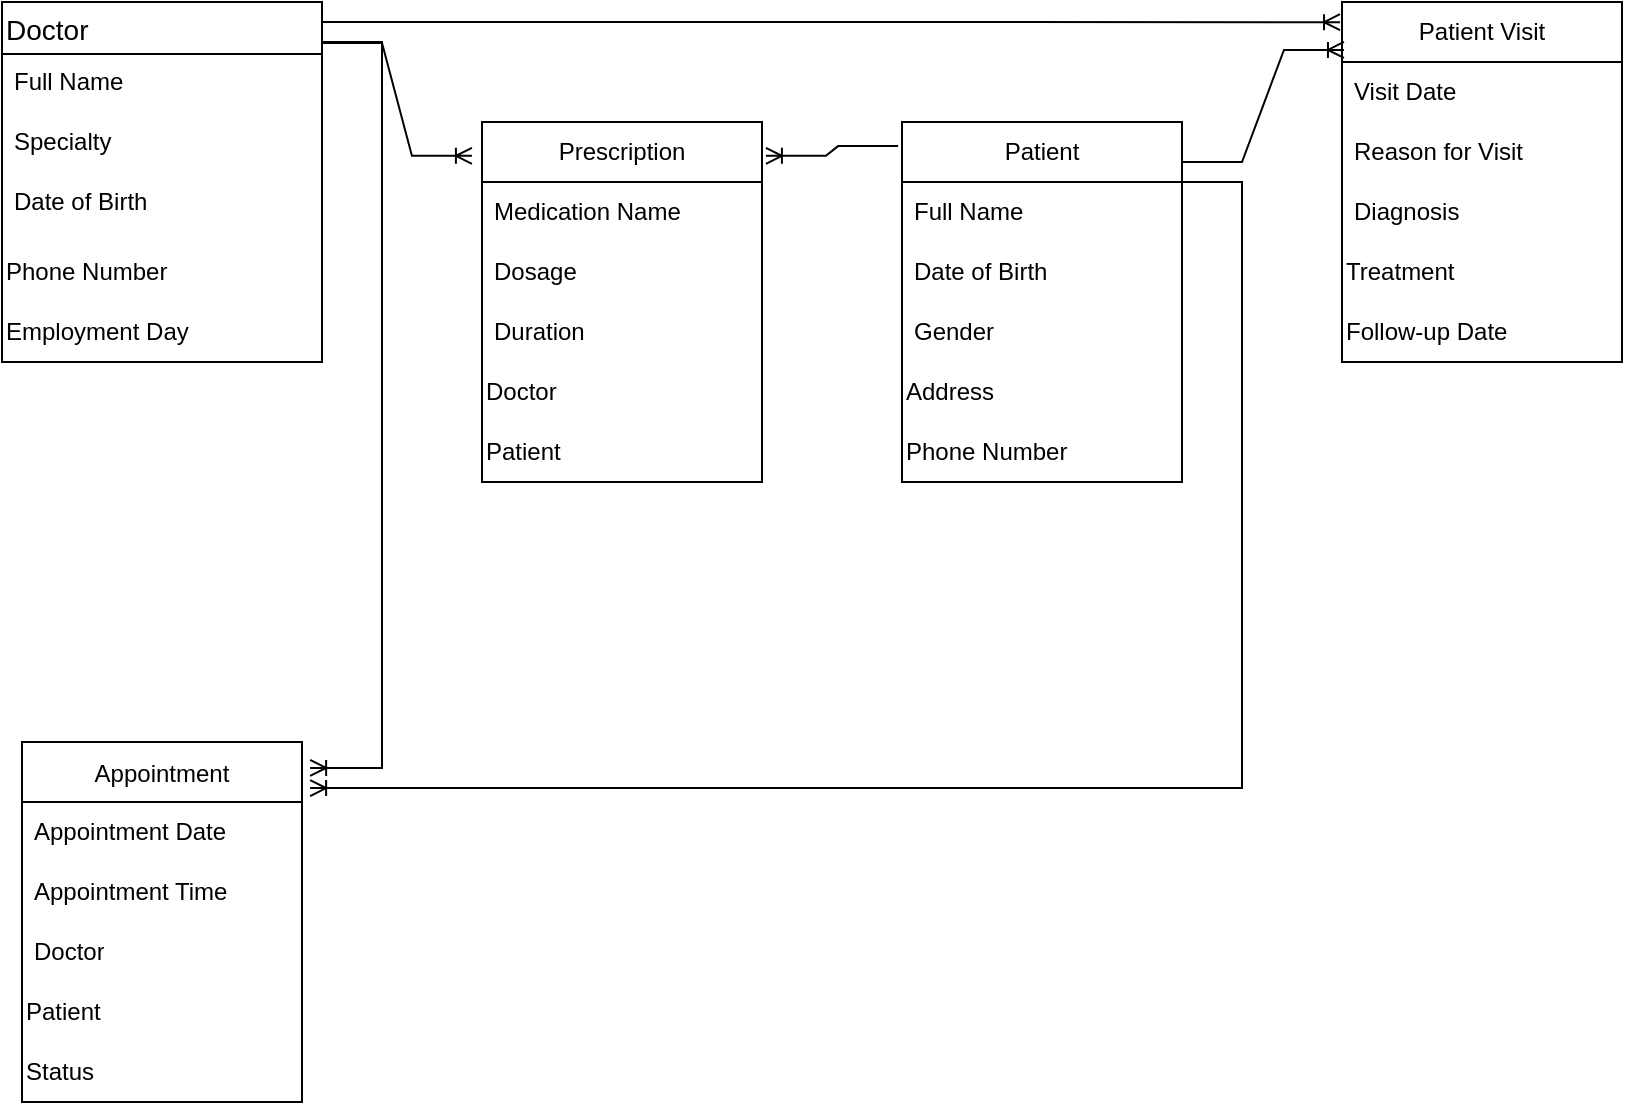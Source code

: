 <mxfile version="24.4.4" type="device" pages="4">
  <diagram name="Страница — 1" id="b3WfGp5s7Yv_mn9nEZb5">
    <mxGraphModel dx="1194" dy="544" grid="1" gridSize="10" guides="1" tooltips="1" connect="1" arrows="1" fold="1" page="1" pageScale="1" pageWidth="827" pageHeight="1169" math="0" shadow="0">
      <root>
        <mxCell id="0" />
        <mxCell id="1" parent="0" />
        <mxCell id="BnHeQe8OsKg96cTMr201-17" value="Doctor" style="swimlane;fontStyle=0;childLayout=stackLayout;horizontal=1;startSize=26;horizontalStack=0;resizeParent=1;resizeParentMax=0;resizeLast=0;collapsible=1;marginBottom=0;align=left;fontSize=14;" parent="1" vertex="1">
          <mxGeometry y="40" width="160" height="180" as="geometry" />
        </mxCell>
        <mxCell id="BnHeQe8OsKg96cTMr201-18" value="Full Name" style="text;strokeColor=none;fillColor=none;spacingLeft=4;spacingRight=4;overflow=hidden;rotatable=0;points=[[0,0.5],[1,0.5]];portConstraint=eastwest;fontSize=12;whiteSpace=wrap;html=1;" parent="BnHeQe8OsKg96cTMr201-17" vertex="1">
          <mxGeometry y="26" width="160" height="30" as="geometry" />
        </mxCell>
        <mxCell id="BnHeQe8OsKg96cTMr201-19" value="Specialty" style="text;strokeColor=none;fillColor=none;spacingLeft=4;spacingRight=4;overflow=hidden;rotatable=0;points=[[0,0.5],[1,0.5]];portConstraint=eastwest;fontSize=12;whiteSpace=wrap;html=1;" parent="BnHeQe8OsKg96cTMr201-17" vertex="1">
          <mxGeometry y="56" width="160" height="30" as="geometry" />
        </mxCell>
        <mxCell id="BnHeQe8OsKg96cTMr201-20" value="Date of Birth" style="text;strokeColor=none;fillColor=none;spacingLeft=4;spacingRight=4;overflow=hidden;rotatable=0;points=[[0,0.5],[1,0.5]];portConstraint=eastwest;fontSize=12;whiteSpace=wrap;html=1;" parent="BnHeQe8OsKg96cTMr201-17" vertex="1">
          <mxGeometry y="86" width="160" height="34" as="geometry" />
        </mxCell>
        <mxCell id="lMV7_yUx3mb8uyU7VD-R-1" value="Phone Number" style="text;html=1;align=left;verticalAlign=middle;resizable=0;points=[];autosize=1;strokeColor=none;fillColor=none;" parent="BnHeQe8OsKg96cTMr201-17" vertex="1">
          <mxGeometry y="120" width="160" height="30" as="geometry" />
        </mxCell>
        <mxCell id="lMV7_yUx3mb8uyU7VD-R-2" value="Employment Day" style="text;html=1;align=left;verticalAlign=middle;resizable=0;points=[];autosize=1;strokeColor=none;fillColor=none;" parent="BnHeQe8OsKg96cTMr201-17" vertex="1">
          <mxGeometry y="150" width="160" height="30" as="geometry" />
        </mxCell>
        <mxCell id="lMV7_yUx3mb8uyU7VD-R-4" value="Patient" style="swimlane;fontStyle=0;childLayout=stackLayout;horizontal=1;startSize=30;horizontalStack=0;resizeParent=1;resizeParentMax=0;resizeLast=0;collapsible=1;marginBottom=0;whiteSpace=wrap;html=1;" parent="1" vertex="1">
          <mxGeometry x="450" y="100" width="140" height="180" as="geometry" />
        </mxCell>
        <mxCell id="lMV7_yUx3mb8uyU7VD-R-5" value="Full Name" style="text;strokeColor=none;fillColor=none;align=left;verticalAlign=middle;spacingLeft=4;spacingRight=4;overflow=hidden;points=[[0,0.5],[1,0.5]];portConstraint=eastwest;rotatable=0;whiteSpace=wrap;html=1;" parent="lMV7_yUx3mb8uyU7VD-R-4" vertex="1">
          <mxGeometry y="30" width="140" height="30" as="geometry" />
        </mxCell>
        <mxCell id="lMV7_yUx3mb8uyU7VD-R-6" value="Date of Birth" style="text;strokeColor=none;fillColor=none;align=left;verticalAlign=middle;spacingLeft=4;spacingRight=4;overflow=hidden;points=[[0,0.5],[1,0.5]];portConstraint=eastwest;rotatable=0;whiteSpace=wrap;html=1;" parent="lMV7_yUx3mb8uyU7VD-R-4" vertex="1">
          <mxGeometry y="60" width="140" height="30" as="geometry" />
        </mxCell>
        <mxCell id="lMV7_yUx3mb8uyU7VD-R-7" value="Gender" style="text;strokeColor=none;fillColor=none;align=left;verticalAlign=middle;spacingLeft=4;spacingRight=4;overflow=hidden;points=[[0,0.5],[1,0.5]];portConstraint=eastwest;rotatable=0;whiteSpace=wrap;html=1;" parent="lMV7_yUx3mb8uyU7VD-R-4" vertex="1">
          <mxGeometry y="90" width="140" height="30" as="geometry" />
        </mxCell>
        <mxCell id="lMV7_yUx3mb8uyU7VD-R-8" value="Address" style="text;html=1;align=left;verticalAlign=middle;resizable=0;points=[];autosize=1;strokeColor=none;fillColor=none;" parent="lMV7_yUx3mb8uyU7VD-R-4" vertex="1">
          <mxGeometry y="120" width="140" height="30" as="geometry" />
        </mxCell>
        <mxCell id="lMV7_yUx3mb8uyU7VD-R-9" value="Phone Number" style="text;html=1;align=left;verticalAlign=middle;resizable=0;points=[];autosize=1;strokeColor=none;fillColor=none;" parent="lMV7_yUx3mb8uyU7VD-R-4" vertex="1">
          <mxGeometry y="150" width="140" height="30" as="geometry" />
        </mxCell>
        <mxCell id="qjl176gecQ69O9uT8BMQ-1" value="Patient Visit" style="swimlane;fontStyle=0;childLayout=stackLayout;horizontal=1;startSize=30;horizontalStack=0;resizeParent=1;resizeParentMax=0;resizeLast=0;collapsible=1;marginBottom=0;whiteSpace=wrap;html=1;" parent="1" vertex="1">
          <mxGeometry x="670" y="40" width="140" height="180" as="geometry" />
        </mxCell>
        <mxCell id="qjl176gecQ69O9uT8BMQ-2" value="Visit Date" style="text;strokeColor=none;fillColor=none;align=left;verticalAlign=middle;spacingLeft=4;spacingRight=4;overflow=hidden;points=[[0,0.5],[1,0.5]];portConstraint=eastwest;rotatable=0;whiteSpace=wrap;html=1;" parent="qjl176gecQ69O9uT8BMQ-1" vertex="1">
          <mxGeometry y="30" width="140" height="30" as="geometry" />
        </mxCell>
        <mxCell id="qjl176gecQ69O9uT8BMQ-3" value="Reason for Visit" style="text;strokeColor=none;fillColor=none;align=left;verticalAlign=middle;spacingLeft=4;spacingRight=4;overflow=hidden;points=[[0,0.5],[1,0.5]];portConstraint=eastwest;rotatable=0;whiteSpace=wrap;html=1;" parent="qjl176gecQ69O9uT8BMQ-1" vertex="1">
          <mxGeometry y="60" width="140" height="30" as="geometry" />
        </mxCell>
        <mxCell id="qjl176gecQ69O9uT8BMQ-4" value="Diagnosis" style="text;strokeColor=none;fillColor=none;align=left;verticalAlign=middle;spacingLeft=4;spacingRight=4;overflow=hidden;points=[[0,0.5],[1,0.5]];portConstraint=eastwest;rotatable=0;whiteSpace=wrap;html=1;" parent="qjl176gecQ69O9uT8BMQ-1" vertex="1">
          <mxGeometry y="90" width="140" height="30" as="geometry" />
        </mxCell>
        <mxCell id="qjl176gecQ69O9uT8BMQ-5" value="Treatment" style="text;html=1;align=left;verticalAlign=middle;resizable=0;points=[];autosize=1;strokeColor=none;fillColor=none;" parent="qjl176gecQ69O9uT8BMQ-1" vertex="1">
          <mxGeometry y="120" width="140" height="30" as="geometry" />
        </mxCell>
        <mxCell id="qjl176gecQ69O9uT8BMQ-6" value="Follow-up Date" style="text;html=1;align=left;verticalAlign=middle;resizable=0;points=[];autosize=1;strokeColor=none;fillColor=none;" parent="qjl176gecQ69O9uT8BMQ-1" vertex="1">
          <mxGeometry y="150" width="140" height="30" as="geometry" />
        </mxCell>
        <mxCell id="qjl176gecQ69O9uT8BMQ-8" value="&lt;p style=&quot;line-height: 150%;&quot;&gt;&lt;span style=&quot;font-weight: normal;&quot;&gt;Appointment&lt;/span&gt;&lt;br&gt;&lt;/p&gt;" style="swimlane;childLayout=stackLayout;horizontal=1;startSize=30;horizontalStack=0;resizeParent=1;resizeParentMax=0;resizeLast=0;collapsible=1;marginBottom=0;whiteSpace=wrap;html=1;" parent="1" vertex="1">
          <mxGeometry x="10" y="410" width="140" height="180" as="geometry">
            <mxRectangle x="610" y="60" width="110" height="30" as="alternateBounds" />
          </mxGeometry>
        </mxCell>
        <mxCell id="qjl176gecQ69O9uT8BMQ-9" value="Appointment Date" style="text;strokeColor=none;fillColor=none;align=left;verticalAlign=middle;spacingLeft=4;spacingRight=4;overflow=hidden;points=[[0,0.5],[1,0.5]];portConstraint=eastwest;rotatable=0;whiteSpace=wrap;html=1;" parent="qjl176gecQ69O9uT8BMQ-8" vertex="1">
          <mxGeometry y="30" width="140" height="30" as="geometry" />
        </mxCell>
        <mxCell id="qjl176gecQ69O9uT8BMQ-10" value="Appointment Time" style="text;strokeColor=none;fillColor=none;align=left;verticalAlign=middle;spacingLeft=4;spacingRight=4;overflow=hidden;points=[[0,0.5],[1,0.5]];portConstraint=eastwest;rotatable=0;whiteSpace=wrap;html=1;" parent="qjl176gecQ69O9uT8BMQ-8" vertex="1">
          <mxGeometry y="60" width="140" height="30" as="geometry" />
        </mxCell>
        <mxCell id="qjl176gecQ69O9uT8BMQ-11" value="Doctor" style="text;strokeColor=none;fillColor=none;align=left;verticalAlign=middle;spacingLeft=4;spacingRight=4;overflow=hidden;points=[[0,0.5],[1,0.5]];portConstraint=eastwest;rotatable=0;whiteSpace=wrap;html=1;" parent="qjl176gecQ69O9uT8BMQ-8" vertex="1">
          <mxGeometry y="90" width="140" height="30" as="geometry" />
        </mxCell>
        <mxCell id="qjl176gecQ69O9uT8BMQ-12" value="Patient" style="text;html=1;align=left;verticalAlign=middle;resizable=0;points=[];autosize=1;strokeColor=none;fillColor=none;" parent="qjl176gecQ69O9uT8BMQ-8" vertex="1">
          <mxGeometry y="120" width="140" height="30" as="geometry" />
        </mxCell>
        <mxCell id="qjl176gecQ69O9uT8BMQ-13" value="Status" style="text;html=1;align=left;verticalAlign=middle;resizable=0;points=[];autosize=1;strokeColor=none;fillColor=none;" parent="qjl176gecQ69O9uT8BMQ-8" vertex="1">
          <mxGeometry y="150" width="140" height="30" as="geometry" />
        </mxCell>
        <mxCell id="qjl176gecQ69O9uT8BMQ-14" value="Prescription" style="swimlane;fontStyle=0;childLayout=stackLayout;horizontal=1;startSize=30;horizontalStack=0;resizeParent=1;resizeParentMax=0;resizeLast=0;collapsible=1;marginBottom=0;whiteSpace=wrap;html=1;" parent="1" vertex="1">
          <mxGeometry x="240" y="100" width="140" height="180" as="geometry" />
        </mxCell>
        <mxCell id="qjl176gecQ69O9uT8BMQ-15" value="Medication Name" style="text;strokeColor=none;fillColor=none;align=left;verticalAlign=middle;spacingLeft=4;spacingRight=4;overflow=hidden;points=[[0,0.5],[1,0.5]];portConstraint=eastwest;rotatable=0;whiteSpace=wrap;html=1;" parent="qjl176gecQ69O9uT8BMQ-14" vertex="1">
          <mxGeometry y="30" width="140" height="30" as="geometry" />
        </mxCell>
        <mxCell id="qjl176gecQ69O9uT8BMQ-16" value="Dosage" style="text;strokeColor=none;fillColor=none;align=left;verticalAlign=middle;spacingLeft=4;spacingRight=4;overflow=hidden;points=[[0,0.5],[1,0.5]];portConstraint=eastwest;rotatable=0;whiteSpace=wrap;html=1;" parent="qjl176gecQ69O9uT8BMQ-14" vertex="1">
          <mxGeometry y="60" width="140" height="30" as="geometry" />
        </mxCell>
        <mxCell id="qjl176gecQ69O9uT8BMQ-17" value="Duration" style="text;strokeColor=none;fillColor=none;align=left;verticalAlign=middle;spacingLeft=4;spacingRight=4;overflow=hidden;points=[[0,0.5],[1,0.5]];portConstraint=eastwest;rotatable=0;whiteSpace=wrap;html=1;" parent="qjl176gecQ69O9uT8BMQ-14" vertex="1">
          <mxGeometry y="90" width="140" height="30" as="geometry" />
        </mxCell>
        <mxCell id="qjl176gecQ69O9uT8BMQ-18" value="Doctor" style="text;html=1;align=left;verticalAlign=middle;resizable=0;points=[];autosize=1;strokeColor=none;fillColor=none;" parent="qjl176gecQ69O9uT8BMQ-14" vertex="1">
          <mxGeometry y="120" width="140" height="30" as="geometry" />
        </mxCell>
        <mxCell id="qjl176gecQ69O9uT8BMQ-19" value="Patient" style="text;html=1;align=left;verticalAlign=middle;resizable=0;points=[];autosize=1;strokeColor=none;fillColor=none;" parent="qjl176gecQ69O9uT8BMQ-14" vertex="1">
          <mxGeometry y="150" width="140" height="30" as="geometry" />
        </mxCell>
        <mxCell id="qjl176gecQ69O9uT8BMQ-20" value="" style="edgeStyle=entityRelationEdgeStyle;fontSize=12;html=1;endArrow=ERoneToMany;rounded=0;entryX=1.029;entryY=0.072;entryDx=0;entryDy=0;entryPerimeter=0;" parent="1" target="qjl176gecQ69O9uT8BMQ-8" edge="1">
          <mxGeometry width="100" height="100" relative="1" as="geometry">
            <mxPoint x="160" y="60" as="sourcePoint" />
            <mxPoint x="610" y="510" as="targetPoint" />
          </mxGeometry>
        </mxCell>
        <mxCell id="qjl176gecQ69O9uT8BMQ-21" value="" style="edgeStyle=entityRelationEdgeStyle;fontSize=12;html=1;endArrow=ERoneToMany;rounded=0;exitX=0.993;exitY=0.083;exitDx=0;exitDy=0;exitPerimeter=0;entryX=1.029;entryY=0.128;entryDx=0;entryDy=0;entryPerimeter=0;" parent="1" target="qjl176gecQ69O9uT8BMQ-8" edge="1">
          <mxGeometry width="100" height="100" relative="1" as="geometry">
            <mxPoint x="590" y="130.0" as="sourcePoint" />
            <mxPoint x="650.98" y="520.06" as="targetPoint" />
          </mxGeometry>
        </mxCell>
        <mxCell id="qjl176gecQ69O9uT8BMQ-22" value="" style="edgeStyle=entityRelationEdgeStyle;fontSize=12;html=1;endArrow=ERoneToMany;rounded=0;entryX=-0.007;entryY=0.056;entryDx=0;entryDy=0;entryPerimeter=0;" parent="1" target="qjl176gecQ69O9uT8BMQ-1" edge="1">
          <mxGeometry width="100" height="100" relative="1" as="geometry">
            <mxPoint x="160" y="50" as="sourcePoint" />
            <mxPoint x="660" y="60" as="targetPoint" />
            <Array as="points">
              <mxPoint x="432.94" y="-64.02" />
              <mxPoint x="442.94" y="-16.02" />
              <mxPoint x="670" y="60" />
              <mxPoint x="650" y="60" />
              <mxPoint x="650" y="50" />
              <mxPoint x="432.94" y="-74.02" />
            </Array>
          </mxGeometry>
        </mxCell>
        <mxCell id="qjl176gecQ69O9uT8BMQ-23" value="" style="edgeStyle=entityRelationEdgeStyle;fontSize=12;html=1;endArrow=ERoneToMany;rounded=0;entryX=0.007;entryY=0.133;entryDx=0;entryDy=0;entryPerimeter=0;" parent="1" target="qjl176gecQ69O9uT8BMQ-1" edge="1">
          <mxGeometry width="100" height="100" relative="1" as="geometry">
            <mxPoint x="590" y="120" as="sourcePoint" />
            <mxPoint x="690" y="20" as="targetPoint" />
          </mxGeometry>
        </mxCell>
        <mxCell id="qjl176gecQ69O9uT8BMQ-24" value="" style="edgeStyle=entityRelationEdgeStyle;fontSize=12;html=1;endArrow=ERoneToMany;rounded=0;exitX=1;exitY=0.114;exitDx=0;exitDy=0;exitPerimeter=0;entryX=-0.036;entryY=0.094;entryDx=0;entryDy=0;entryPerimeter=0;" parent="1" source="BnHeQe8OsKg96cTMr201-17" target="qjl176gecQ69O9uT8BMQ-14" edge="1">
          <mxGeometry width="100" height="100" relative="1" as="geometry">
            <mxPoint x="200" y="70" as="sourcePoint" />
            <mxPoint x="230" y="510" as="targetPoint" />
            <Array as="points">
              <mxPoint x="200" y="160" />
              <mxPoint x="240" y="170" />
            </Array>
          </mxGeometry>
        </mxCell>
        <mxCell id="qjl176gecQ69O9uT8BMQ-26" value="" style="edgeStyle=entityRelationEdgeStyle;fontSize=12;html=1;endArrow=ERoneToMany;rounded=0;exitX=-0.014;exitY=0.067;exitDx=0;exitDy=0;exitPerimeter=0;entryX=1.014;entryY=0.094;entryDx=0;entryDy=0;entryPerimeter=0;" parent="1" source="lMV7_yUx3mb8uyU7VD-R-4" target="qjl176gecQ69O9uT8BMQ-14" edge="1">
          <mxGeometry width="100" height="100" relative="1" as="geometry">
            <mxPoint x="350" y="440" as="sourcePoint" />
            <mxPoint x="410" y="114" as="targetPoint" />
          </mxGeometry>
        </mxCell>
      </root>
    </mxGraphModel>
  </diagram>
  <diagram id="yLr_mxQbCPZ0sREf8A2o" name="Страница — 2">
    <mxGraphModel dx="1194" dy="544" grid="1" gridSize="10" guides="1" tooltips="1" connect="1" arrows="1" fold="1" page="1" pageScale="1" pageWidth="827" pageHeight="1169" math="0" shadow="0">
      <root>
        <mxCell id="0" />
        <mxCell id="1" parent="0" />
        <mxCell id="mbInMEaOEudsuqvKD6GM-1" value="Reader" style="swimlane;fontStyle=0;childLayout=stackLayout;horizontal=1;startSize=26;horizontalStack=0;resizeParent=1;resizeParentMax=0;resizeLast=0;collapsible=1;marginBottom=0;align=center;fontSize=14;" vertex="1" parent="1">
          <mxGeometry x="410" y="110" width="160" height="176" as="geometry" />
        </mxCell>
        <mxCell id="mbInMEaOEudsuqvKD6GM-2" value="Full name" style="text;strokeColor=none;fillColor=none;spacingLeft=4;spacingRight=4;overflow=hidden;rotatable=0;points=[[0,0.5],[1,0.5]];portConstraint=eastwest;fontSize=12;whiteSpace=wrap;html=1;" vertex="1" parent="mbInMEaOEudsuqvKD6GM-1">
          <mxGeometry y="26" width="160" height="30" as="geometry" />
        </mxCell>
        <mxCell id="mbInMEaOEudsuqvKD6GM-3" value="Date of Birth" style="text;strokeColor=none;fillColor=none;spacingLeft=4;spacingRight=4;overflow=hidden;rotatable=0;points=[[0,0.5],[1,0.5]];portConstraint=eastwest;fontSize=12;whiteSpace=wrap;html=1;" vertex="1" parent="mbInMEaOEudsuqvKD6GM-1">
          <mxGeometry y="56" width="160" height="30" as="geometry" />
        </mxCell>
        <mxCell id="mbInMEaOEudsuqvKD6GM-4" value="Address" style="text;strokeColor=none;fillColor=none;spacingLeft=4;spacingRight=4;overflow=hidden;rotatable=0;points=[[0,0.5],[1,0.5]];portConstraint=eastwest;fontSize=12;whiteSpace=wrap;html=1;" vertex="1" parent="mbInMEaOEudsuqvKD6GM-1">
          <mxGeometry y="86" width="160" height="30" as="geometry" />
        </mxCell>
        <mxCell id="mbInMEaOEudsuqvKD6GM-5" value="&amp;nbsp;Phone Number" style="text;html=1;align=left;verticalAlign=middle;resizable=0;points=[];autosize=1;strokeColor=none;fillColor=none;" vertex="1" parent="mbInMEaOEudsuqvKD6GM-1">
          <mxGeometry y="116" width="160" height="30" as="geometry" />
        </mxCell>
        <mxCell id="mbInMEaOEudsuqvKD6GM-6" value="&amp;nbsp;Membership Start Date" style="text;html=1;align=left;verticalAlign=middle;resizable=0;points=[];autosize=1;strokeColor=none;fillColor=none;" vertex="1" parent="mbInMEaOEudsuqvKD6GM-1">
          <mxGeometry y="146" width="160" height="30" as="geometry" />
        </mxCell>
        <mxCell id="mbInMEaOEudsuqvKD6GM-7" value="Book" style="swimlane;fontStyle=0;childLayout=stackLayout;horizontal=1;startSize=26;horizontalStack=0;resizeParent=1;resizeParentMax=0;resizeLast=0;collapsible=1;marginBottom=0;align=center;fontSize=14;" vertex="1" parent="1">
          <mxGeometry x="750" y="420" width="160" height="146" as="geometry" />
        </mxCell>
        <mxCell id="mbInMEaOEudsuqvKD6GM-8" value="Title" style="text;strokeColor=none;fillColor=none;spacingLeft=4;spacingRight=4;overflow=hidden;rotatable=0;points=[[0,0.5],[1,0.5]];portConstraint=eastwest;fontSize=12;whiteSpace=wrap;html=1;" vertex="1" parent="mbInMEaOEudsuqvKD6GM-7">
          <mxGeometry y="26" width="160" height="30" as="geometry" />
        </mxCell>
        <mxCell id="mbInMEaOEudsuqvKD6GM-10" value="Publication Year" style="text;strokeColor=none;fillColor=none;spacingLeft=4;spacingRight=4;overflow=hidden;rotatable=0;points=[[0,0.5],[1,0.5]];portConstraint=eastwest;fontSize=12;whiteSpace=wrap;html=1;" vertex="1" parent="mbInMEaOEudsuqvKD6GM-7">
          <mxGeometry y="56" width="160" height="30" as="geometry" />
        </mxCell>
        <mxCell id="mbInMEaOEudsuqvKD6GM-11" value="&amp;nbsp;Genre" style="text;html=1;align=left;verticalAlign=middle;resizable=0;points=[];autosize=1;strokeColor=none;fillColor=none;" vertex="1" parent="mbInMEaOEudsuqvKD6GM-7">
          <mxGeometry y="86" width="160" height="30" as="geometry" />
        </mxCell>
        <mxCell id="mbInMEaOEudsuqvKD6GM-12" value="&amp;nbsp;ISBN" style="text;html=1;align=left;verticalAlign=middle;resizable=0;points=[];autosize=1;strokeColor=none;fillColor=none;" vertex="1" parent="mbInMEaOEudsuqvKD6GM-7">
          <mxGeometry y="116" width="160" height="30" as="geometry" />
        </mxCell>
        <mxCell id="mbInMEaOEudsuqvKD6GM-13" value="Loan" style="swimlane;fontStyle=0;childLayout=stackLayout;horizontal=1;startSize=26;horizontalStack=0;resizeParent=1;resizeParentMax=0;resizeLast=0;collapsible=1;marginBottom=0;align=center;fontSize=14;" vertex="1" parent="1">
          <mxGeometry x="420" y="420" width="160" height="146" as="geometry" />
        </mxCell>
        <mxCell id="mbInMEaOEudsuqvKD6GM-14" value="Loan Date" style="text;strokeColor=none;fillColor=none;spacingLeft=4;spacingRight=4;overflow=hidden;rotatable=0;points=[[0,0.5],[1,0.5]];portConstraint=eastwest;fontSize=12;whiteSpace=wrap;html=1;" vertex="1" parent="mbInMEaOEudsuqvKD6GM-13">
          <mxGeometry y="26" width="160" height="30" as="geometry" />
        </mxCell>
        <mxCell id="mbInMEaOEudsuqvKD6GM-15" value="Return Date" style="text;strokeColor=none;fillColor=none;spacingLeft=4;spacingRight=4;overflow=hidden;rotatable=0;points=[[0,0.5],[1,0.5]];portConstraint=eastwest;fontSize=12;whiteSpace=wrap;html=1;" vertex="1" parent="mbInMEaOEudsuqvKD6GM-13">
          <mxGeometry y="56" width="160" height="30" as="geometry" />
        </mxCell>
        <mxCell id="mbInMEaOEudsuqvKD6GM-16" value="&amp;nbsp;Status" style="text;html=1;align=left;verticalAlign=middle;resizable=0;points=[];autosize=1;strokeColor=none;fillColor=none;" vertex="1" parent="mbInMEaOEudsuqvKD6GM-13">
          <mxGeometry y="86" width="160" height="30" as="geometry" />
        </mxCell>
        <mxCell id="Rwj3x3EdQpIoTB-89O_h-1" value="&lt;span style=&quot;text-wrap: wrap;&quot;&gt;Reservation Date&lt;/span&gt;" style="text;html=1;align=left;verticalAlign=middle;resizable=0;points=[];autosize=1;strokeColor=none;fillColor=none;" vertex="1" parent="mbInMEaOEudsuqvKD6GM-13">
          <mxGeometry y="116" width="160" height="30" as="geometry" />
        </mxCell>
        <mxCell id="mbInMEaOEudsuqvKD6GM-17" value="Fine" style="swimlane;fontStyle=0;childLayout=stackLayout;horizontal=1;startSize=26;horizontalStack=0;resizeParent=1;resizeParentMax=0;resizeLast=0;collapsible=1;marginBottom=0;align=center;fontSize=14;" vertex="1" parent="1">
          <mxGeometry x="700" y="200" width="160" height="116" as="geometry" />
        </mxCell>
        <mxCell id="mbInMEaOEudsuqvKD6GM-18" value="Fine Date" style="text;strokeColor=none;fillColor=none;spacingLeft=4;spacingRight=4;overflow=hidden;rotatable=0;points=[[0,0.5],[1,0.5]];portConstraint=eastwest;fontSize=12;whiteSpace=wrap;html=1;" vertex="1" parent="mbInMEaOEudsuqvKD6GM-17">
          <mxGeometry y="26" width="160" height="30" as="geometry" />
        </mxCell>
        <mxCell id="mbInMEaOEudsuqvKD6GM-19" value="Amount" style="text;strokeColor=none;fillColor=none;spacingLeft=4;spacingRight=4;overflow=hidden;rotatable=0;points=[[0,0.5],[1,0.5]];portConstraint=eastwest;fontSize=12;whiteSpace=wrap;html=1;" vertex="1" parent="mbInMEaOEudsuqvKD6GM-17">
          <mxGeometry y="56" width="160" height="30" as="geometry" />
        </mxCell>
        <mxCell id="mbInMEaOEudsuqvKD6GM-20" value="Reason" style="text;strokeColor=none;fillColor=none;spacingLeft=4;spacingRight=4;overflow=hidden;rotatable=0;points=[[0,0.5],[1,0.5]];portConstraint=eastwest;fontSize=12;whiteSpace=wrap;html=1;" vertex="1" parent="mbInMEaOEudsuqvKD6GM-17">
          <mxGeometry y="86" width="160" height="30" as="geometry" />
        </mxCell>
        <mxCell id="mbInMEaOEudsuqvKD6GM-24" value="" style="edgeStyle=entityRelationEdgeStyle;fontSize=12;html=1;endArrow=ERoneToMany;rounded=0;exitX=1.025;exitY=0.074;exitDx=0;exitDy=0;exitPerimeter=0;" edge="1" parent="1" source="mbInMEaOEudsuqvKD6GM-1" target="mbInMEaOEudsuqvKD6GM-13">
          <mxGeometry width="100" height="100" relative="1" as="geometry">
            <mxPoint x="640" y="420" as="sourcePoint" />
            <mxPoint x="750" y="390" as="targetPoint" />
            <Array as="points">
              <mxPoint x="660" y="300" />
              <mxPoint x="530" y="400" />
            </Array>
          </mxGeometry>
        </mxCell>
        <mxCell id="mbInMEaOEudsuqvKD6GM-25" value="" style="edgeStyle=entityRelationEdgeStyle;fontSize=12;html=1;endArrow=ERoneToMany;rounded=0;exitX=-0.025;exitY=0.167;exitDx=0;exitDy=0;exitPerimeter=0;entryX=1.019;entryY=0.167;entryDx=0;entryDy=0;entryPerimeter=0;" edge="1" parent="1" source="mbInMEaOEudsuqvKD6GM-8" target="mbInMEaOEudsuqvKD6GM-14">
          <mxGeometry width="100" height="100" relative="1" as="geometry">
            <mxPoint x="640" y="420" as="sourcePoint" />
            <mxPoint x="740" y="320" as="targetPoint" />
          </mxGeometry>
        </mxCell>
        <mxCell id="mbInMEaOEudsuqvKD6GM-28" value="" style="edgeStyle=entityRelationEdgeStyle;fontSize=12;html=1;endArrow=ERoneToMany;rounded=0;exitX=1.025;exitY=0.125;exitDx=0;exitDy=0;exitPerimeter=0;entryX=0.013;entryY=0.068;entryDx=0;entryDy=0;entryPerimeter=0;" edge="1" parent="1" source="mbInMEaOEudsuqvKD6GM-1" target="mbInMEaOEudsuqvKD6GM-17">
          <mxGeometry width="100" height="100" relative="1" as="geometry">
            <mxPoint x="640" y="400" as="sourcePoint" />
            <mxPoint x="650" y="380" as="targetPoint" />
          </mxGeometry>
        </mxCell>
        <mxCell id="mbInMEaOEudsuqvKD6GM-30" value="" style="edgeStyle=entityRelationEdgeStyle;fontSize=12;html=1;endArrow=ERoneToMany;rounded=0;exitX=1.013;exitY=0.074;exitDx=0;exitDy=0;exitPerimeter=0;" edge="1" parent="1" source="mbInMEaOEudsuqvKD6GM-13" target="mbInMEaOEudsuqvKD6GM-17">
          <mxGeometry width="100" height="100" relative="1" as="geometry">
            <mxPoint x="640" y="400" as="sourcePoint" />
            <mxPoint x="700" y="241" as="targetPoint" />
          </mxGeometry>
        </mxCell>
        <mxCell id="Rwj3x3EdQpIoTB-89O_h-2" value="Publisher" style="swimlane;fontStyle=0;childLayout=stackLayout;horizontal=1;startSize=26;horizontalStack=0;resizeParent=1;resizeParentMax=0;resizeLast=0;collapsible=1;marginBottom=0;align=center;fontSize=14;" vertex="1" parent="1">
          <mxGeometry x="990" y="120" width="160" height="176" as="geometry" />
        </mxCell>
        <mxCell id="Rwj3x3EdQpIoTB-89O_h-3" value="Name" style="text;strokeColor=none;fillColor=none;spacingLeft=4;spacingRight=4;overflow=hidden;rotatable=0;points=[[0,0.5],[1,0.5]];portConstraint=eastwest;fontSize=12;whiteSpace=wrap;html=1;" vertex="1" parent="Rwj3x3EdQpIoTB-89O_h-2">
          <mxGeometry y="26" width="160" height="30" as="geometry" />
        </mxCell>
        <mxCell id="Rwj3x3EdQpIoTB-89O_h-4" value="Adress" style="text;strokeColor=none;fillColor=none;spacingLeft=4;spacingRight=4;overflow=hidden;rotatable=0;points=[[0,0.5],[1,0.5]];portConstraint=eastwest;fontSize=12;whiteSpace=wrap;html=1;" vertex="1" parent="Rwj3x3EdQpIoTB-89O_h-2">
          <mxGeometry y="56" width="160" height="30" as="geometry" />
        </mxCell>
        <mxCell id="Rwj3x3EdQpIoTB-89O_h-5" value="Phone Number" style="text;strokeColor=none;fillColor=none;spacingLeft=4;spacingRight=4;overflow=hidden;rotatable=0;points=[[0,0.5],[1,0.5]];portConstraint=eastwest;fontSize=12;whiteSpace=wrap;html=1;" vertex="1" parent="Rwj3x3EdQpIoTB-89O_h-2">
          <mxGeometry y="86" width="160" height="30" as="geometry" />
        </mxCell>
        <mxCell id="Rwj3x3EdQpIoTB-89O_h-6" value="&amp;nbsp;Email" style="text;html=1;align=left;verticalAlign=middle;resizable=0;points=[];autosize=1;strokeColor=none;fillColor=none;" vertex="1" parent="Rwj3x3EdQpIoTB-89O_h-2">
          <mxGeometry y="116" width="160" height="30" as="geometry" />
        </mxCell>
        <mxCell id="Rwj3x3EdQpIoTB-89O_h-7" value="&amp;nbsp;Contact Person" style="text;html=1;align=left;verticalAlign=middle;resizable=0;points=[];autosize=1;strokeColor=none;fillColor=none;" vertex="1" parent="Rwj3x3EdQpIoTB-89O_h-2">
          <mxGeometry y="146" width="160" height="30" as="geometry" />
        </mxCell>
        <mxCell id="Rwj3x3EdQpIoTB-89O_h-8" value="" style="edgeStyle=entityRelationEdgeStyle;fontSize=12;html=1;endArrow=ERoneToMany;rounded=0;exitX=0.013;exitY=0.08;exitDx=0;exitDy=0;exitPerimeter=0;entryX=0.994;entryY=0.085;entryDx=0;entryDy=0;entryPerimeter=0;" edge="1" parent="1" source="Rwj3x3EdQpIoTB-89O_h-2" target="mbInMEaOEudsuqvKD6GM-7">
          <mxGeometry width="100" height="100" relative="1" as="geometry">
            <mxPoint x="880" y="440" as="sourcePoint" />
            <mxPoint x="980" y="340" as="targetPoint" />
          </mxGeometry>
        </mxCell>
      </root>
    </mxGraphModel>
  </diagram>
  <diagram id="dyCRSt1XG7HrIUZM5P4V" name="Страница — 3">
    <mxGraphModel dx="1194" dy="544" grid="1" gridSize="10" guides="1" tooltips="1" connect="1" arrows="1" fold="1" page="1" pageScale="1" pageWidth="827" pageHeight="1169" math="0" shadow="0">
      <root>
        <mxCell id="0" />
        <mxCell id="1" parent="0" />
        <mxCell id="U5jwA-vFtZX5XSrt8q1e-1" value="Route" style="shape=table;startSize=30;container=1;collapsible=1;childLayout=tableLayout;fixedRows=1;rowLines=0;fontStyle=1;align=center;resizeLast=1;html=1;columnLines=1;rounded=0;swimlaneLine=1;" vertex="1" parent="1">
          <mxGeometry x="250" y="420" width="220" height="180" as="geometry" />
        </mxCell>
        <mxCell id="U5jwA-vFtZX5XSrt8q1e-2" value="" style="shape=tableRow;horizontal=0;startSize=0;swimlaneHead=0;swimlaneBody=0;fillColor=none;collapsible=0;dropTarget=0;points=[[0,0.5],[1,0.5]];portConstraint=eastwest;top=0;left=0;right=0;bottom=0;" vertex="1" parent="U5jwA-vFtZX5XSrt8q1e-1">
          <mxGeometry y="30" width="220" height="30" as="geometry" />
        </mxCell>
        <mxCell id="U5jwA-vFtZX5XSrt8q1e-3" value="INT" style="shape=partialRectangle;connectable=0;fillColor=none;top=0;left=0;bottom=0;right=0;editable=1;overflow=hidden;whiteSpace=wrap;html=1;align=left;" vertex="1" parent="U5jwA-vFtZX5XSrt8q1e-2">
          <mxGeometry width="110" height="30" as="geometry">
            <mxRectangle width="110" height="30" as="alternateBounds" />
          </mxGeometry>
        </mxCell>
        <mxCell id="U5jwA-vFtZX5XSrt8q1e-4" value="id_route" style="shape=partialRectangle;connectable=0;fillColor=none;top=0;left=0;bottom=0;right=0;align=left;spacingLeft=6;overflow=hidden;whiteSpace=wrap;html=1;" vertex="1" parent="U5jwA-vFtZX5XSrt8q1e-2">
          <mxGeometry x="110" width="110" height="30" as="geometry">
            <mxRectangle width="110" height="30" as="alternateBounds" />
          </mxGeometry>
        </mxCell>
        <mxCell id="U5jwA-vFtZX5XSrt8q1e-5" value="" style="shape=tableRow;horizontal=0;startSize=0;swimlaneHead=0;swimlaneBody=0;fillColor=none;collapsible=0;dropTarget=0;points=[[0,0.5],[1,0.5]];portConstraint=eastwest;top=0;left=0;right=0;bottom=0;" vertex="1" parent="U5jwA-vFtZX5XSrt8q1e-1">
          <mxGeometry y="60" width="220" height="30" as="geometry" />
        </mxCell>
        <mxCell id="U5jwA-vFtZX5XSrt8q1e-6" value="VARCHAR(255)" style="shape=partialRectangle;connectable=0;fillColor=none;top=0;left=0;bottom=0;right=0;editable=1;overflow=hidden;whiteSpace=wrap;html=1;align=left;" vertex="1" parent="U5jwA-vFtZX5XSrt8q1e-5">
          <mxGeometry width="110" height="30" as="geometry">
            <mxRectangle width="110" height="30" as="alternateBounds" />
          </mxGeometry>
        </mxCell>
        <mxCell id="U5jwA-vFtZX5XSrt8q1e-7" value="name" style="shape=partialRectangle;connectable=0;fillColor=none;top=0;left=0;bottom=0;right=0;align=left;spacingLeft=6;overflow=hidden;whiteSpace=wrap;html=1;" vertex="1" parent="U5jwA-vFtZX5XSrt8q1e-5">
          <mxGeometry x="110" width="110" height="30" as="geometry">
            <mxRectangle width="110" height="30" as="alternateBounds" />
          </mxGeometry>
        </mxCell>
        <mxCell id="U5jwA-vFtZX5XSrt8q1e-8" value="" style="shape=tableRow;horizontal=0;startSize=0;swimlaneHead=0;swimlaneBody=0;fillColor=none;collapsible=0;dropTarget=0;points=[[0,0.5],[1,0.5]];portConstraint=eastwest;top=0;left=0;right=0;bottom=0;" vertex="1" parent="U5jwA-vFtZX5XSrt8q1e-1">
          <mxGeometry y="90" width="220" height="30" as="geometry" />
        </mxCell>
        <mxCell id="U5jwA-vFtZX5XSrt8q1e-9" value="TEXT" style="shape=partialRectangle;connectable=0;fillColor=none;top=0;left=0;bottom=0;right=0;editable=1;overflow=hidden;whiteSpace=wrap;html=1;align=left;" vertex="1" parent="U5jwA-vFtZX5XSrt8q1e-8">
          <mxGeometry width="110" height="30" as="geometry">
            <mxRectangle width="110" height="30" as="alternateBounds" />
          </mxGeometry>
        </mxCell>
        <mxCell id="U5jwA-vFtZX5XSrt8q1e-10" value="description" style="shape=partialRectangle;connectable=0;fillColor=none;top=0;left=0;bottom=0;right=0;align=left;spacingLeft=6;overflow=hidden;whiteSpace=wrap;html=1;" vertex="1" parent="U5jwA-vFtZX5XSrt8q1e-8">
          <mxGeometry x="110" width="110" height="30" as="geometry">
            <mxRectangle width="110" height="30" as="alternateBounds" />
          </mxGeometry>
        </mxCell>
        <mxCell id="U5jwA-vFtZX5XSrt8q1e-11" style="shape=tableRow;horizontal=0;startSize=0;swimlaneHead=0;swimlaneBody=0;fillColor=none;collapsible=0;dropTarget=0;points=[[0,0.5],[1,0.5]];portConstraint=eastwest;top=0;left=0;right=0;bottom=0;" vertex="1" parent="U5jwA-vFtZX5XSrt8q1e-1">
          <mxGeometry y="120" width="220" height="30" as="geometry" />
        </mxCell>
        <mxCell id="U5jwA-vFtZX5XSrt8q1e-12" value="INT" style="shape=partialRectangle;connectable=0;fillColor=none;top=0;left=0;bottom=0;right=0;editable=1;overflow=hidden;whiteSpace=wrap;html=1;align=left;" vertex="1" parent="U5jwA-vFtZX5XSrt8q1e-11">
          <mxGeometry width="110" height="30" as="geometry">
            <mxRectangle width="110" height="30" as="alternateBounds" />
          </mxGeometry>
        </mxCell>
        <mxCell id="U5jwA-vFtZX5XSrt8q1e-13" value="duration" style="shape=partialRectangle;connectable=0;fillColor=none;top=0;left=0;bottom=0;right=0;align=left;spacingLeft=6;overflow=hidden;whiteSpace=wrap;html=1;" vertex="1" parent="U5jwA-vFtZX5XSrt8q1e-11">
          <mxGeometry x="110" width="110" height="30" as="geometry">
            <mxRectangle width="110" height="30" as="alternateBounds" />
          </mxGeometry>
        </mxCell>
        <mxCell id="U5jwA-vFtZX5XSrt8q1e-14" style="shape=tableRow;horizontal=0;startSize=0;swimlaneHead=0;swimlaneBody=0;fillColor=none;collapsible=0;dropTarget=0;points=[[0,0.5],[1,0.5]];portConstraint=eastwest;top=0;left=0;right=0;bottom=0;" vertex="1" parent="U5jwA-vFtZX5XSrt8q1e-1">
          <mxGeometry y="150" width="220" height="30" as="geometry" />
        </mxCell>
        <mxCell id="U5jwA-vFtZX5XSrt8q1e-15" value="DECIMAIL(10,2)" style="shape=partialRectangle;connectable=0;fillColor=none;top=0;left=0;bottom=0;right=0;editable=1;overflow=hidden;whiteSpace=wrap;html=1;align=left;" vertex="1" parent="U5jwA-vFtZX5XSrt8q1e-14">
          <mxGeometry width="110" height="30" as="geometry">
            <mxRectangle width="110" height="30" as="alternateBounds" />
          </mxGeometry>
        </mxCell>
        <mxCell id="U5jwA-vFtZX5XSrt8q1e-16" value="price" style="shape=partialRectangle;connectable=0;fillColor=none;top=0;left=0;bottom=0;right=0;align=left;spacingLeft=6;overflow=hidden;whiteSpace=wrap;html=1;" vertex="1" parent="U5jwA-vFtZX5XSrt8q1e-14">
          <mxGeometry x="110" width="110" height="30" as="geometry">
            <mxRectangle width="110" height="30" as="alternateBounds" />
          </mxGeometry>
        </mxCell>
        <mxCell id="U5jwA-vFtZX5XSrt8q1e-17" value="Client" style="shape=table;startSize=30;container=1;collapsible=1;childLayout=tableLayout;fixedRows=1;rowLines=0;fontStyle=1;align=center;resizeLast=1;html=1;columnLines=1;rounded=0;swimlaneLine=1;" vertex="1" parent="1">
          <mxGeometry x="250" y="110" width="220" height="180" as="geometry" />
        </mxCell>
        <mxCell id="U5jwA-vFtZX5XSrt8q1e-18" value="" style="shape=tableRow;horizontal=0;startSize=0;swimlaneHead=0;swimlaneBody=0;fillColor=none;collapsible=0;dropTarget=0;points=[[0,0.5],[1,0.5]];portConstraint=eastwest;top=0;left=0;right=0;bottom=0;" vertex="1" parent="U5jwA-vFtZX5XSrt8q1e-17">
          <mxGeometry y="30" width="220" height="30" as="geometry" />
        </mxCell>
        <mxCell id="U5jwA-vFtZX5XSrt8q1e-19" value="INT" style="shape=partialRectangle;connectable=0;fillColor=none;top=0;left=0;bottom=0;right=0;editable=1;overflow=hidden;whiteSpace=wrap;html=1;align=left;" vertex="1" parent="U5jwA-vFtZX5XSrt8q1e-18">
          <mxGeometry width="110" height="30" as="geometry">
            <mxRectangle width="110" height="30" as="alternateBounds" />
          </mxGeometry>
        </mxCell>
        <mxCell id="U5jwA-vFtZX5XSrt8q1e-20" value="id_client" style="shape=partialRectangle;connectable=0;fillColor=none;top=0;left=0;bottom=0;right=0;align=left;spacingLeft=6;overflow=hidden;whiteSpace=wrap;html=1;" vertex="1" parent="U5jwA-vFtZX5XSrt8q1e-18">
          <mxGeometry x="110" width="110" height="30" as="geometry">
            <mxRectangle width="110" height="30" as="alternateBounds" />
          </mxGeometry>
        </mxCell>
        <mxCell id="U5jwA-vFtZX5XSrt8q1e-21" value="" style="shape=tableRow;horizontal=0;startSize=0;swimlaneHead=0;swimlaneBody=0;fillColor=none;collapsible=0;dropTarget=0;points=[[0,0.5],[1,0.5]];portConstraint=eastwest;top=0;left=0;right=0;bottom=0;" vertex="1" parent="U5jwA-vFtZX5XSrt8q1e-17">
          <mxGeometry y="60" width="220" height="30" as="geometry" />
        </mxCell>
        <mxCell id="U5jwA-vFtZX5XSrt8q1e-22" value="VARCHAR(255)" style="shape=partialRectangle;connectable=0;fillColor=none;top=0;left=0;bottom=0;right=0;editable=1;overflow=hidden;whiteSpace=wrap;html=1;align=left;" vertex="1" parent="U5jwA-vFtZX5XSrt8q1e-21">
          <mxGeometry width="110" height="30" as="geometry">
            <mxRectangle width="110" height="30" as="alternateBounds" />
          </mxGeometry>
        </mxCell>
        <mxCell id="U5jwA-vFtZX5XSrt8q1e-23" value="full_name" style="shape=partialRectangle;connectable=0;fillColor=none;top=0;left=0;bottom=0;right=0;align=left;spacingLeft=6;overflow=hidden;whiteSpace=wrap;html=1;" vertex="1" parent="U5jwA-vFtZX5XSrt8q1e-21">
          <mxGeometry x="110" width="110" height="30" as="geometry">
            <mxRectangle width="110" height="30" as="alternateBounds" />
          </mxGeometry>
        </mxCell>
        <mxCell id="U5jwA-vFtZX5XSrt8q1e-24" value="" style="shape=tableRow;horizontal=0;startSize=0;swimlaneHead=0;swimlaneBody=0;fillColor=none;collapsible=0;dropTarget=0;points=[[0,0.5],[1,0.5]];portConstraint=eastwest;top=0;left=0;right=0;bottom=0;" vertex="1" parent="U5jwA-vFtZX5XSrt8q1e-17">
          <mxGeometry y="90" width="220" height="30" as="geometry" />
        </mxCell>
        <mxCell id="U5jwA-vFtZX5XSrt8q1e-25" value="DATE" style="shape=partialRectangle;connectable=0;fillColor=none;top=0;left=0;bottom=0;right=0;editable=1;overflow=hidden;whiteSpace=wrap;html=1;align=left;" vertex="1" parent="U5jwA-vFtZX5XSrt8q1e-24">
          <mxGeometry width="110" height="30" as="geometry">
            <mxRectangle width="110" height="30" as="alternateBounds" />
          </mxGeometry>
        </mxCell>
        <mxCell id="U5jwA-vFtZX5XSrt8q1e-26" value="Date_of_birth" style="shape=partialRectangle;connectable=0;fillColor=none;top=0;left=0;bottom=0;right=0;align=left;spacingLeft=6;overflow=hidden;whiteSpace=wrap;html=1;" vertex="1" parent="U5jwA-vFtZX5XSrt8q1e-24">
          <mxGeometry x="110" width="110" height="30" as="geometry">
            <mxRectangle width="110" height="30" as="alternateBounds" />
          </mxGeometry>
        </mxCell>
        <mxCell id="U5jwA-vFtZX5XSrt8q1e-27" style="shape=tableRow;horizontal=0;startSize=0;swimlaneHead=0;swimlaneBody=0;fillColor=none;collapsible=0;dropTarget=0;points=[[0,0.5],[1,0.5]];portConstraint=eastwest;top=0;left=0;right=0;bottom=0;" vertex="1" parent="U5jwA-vFtZX5XSrt8q1e-17">
          <mxGeometry y="120" width="220" height="30" as="geometry" />
        </mxCell>
        <mxCell id="U5jwA-vFtZX5XSrt8q1e-28" value="VARCHAR(16)" style="shape=partialRectangle;connectable=0;fillColor=none;top=0;left=0;bottom=0;right=0;editable=1;overflow=hidden;whiteSpace=wrap;html=1;align=left;" vertex="1" parent="U5jwA-vFtZX5XSrt8q1e-27">
          <mxGeometry width="110" height="30" as="geometry">
            <mxRectangle width="110" height="30" as="alternateBounds" />
          </mxGeometry>
        </mxCell>
        <mxCell id="U5jwA-vFtZX5XSrt8q1e-29" value="phone_number" style="shape=partialRectangle;connectable=0;fillColor=none;top=0;left=0;bottom=0;right=0;align=left;spacingLeft=6;overflow=hidden;whiteSpace=wrap;html=1;" vertex="1" parent="U5jwA-vFtZX5XSrt8q1e-27">
          <mxGeometry x="110" width="110" height="30" as="geometry">
            <mxRectangle width="110" height="30" as="alternateBounds" />
          </mxGeometry>
        </mxCell>
        <mxCell id="U5jwA-vFtZX5XSrt8q1e-30" style="shape=tableRow;horizontal=0;startSize=0;swimlaneHead=0;swimlaneBody=0;fillColor=none;collapsible=0;dropTarget=0;points=[[0,0.5],[1,0.5]];portConstraint=eastwest;top=0;left=0;right=0;bottom=0;" vertex="1" parent="U5jwA-vFtZX5XSrt8q1e-17">
          <mxGeometry y="150" width="220" height="30" as="geometry" />
        </mxCell>
        <mxCell id="U5jwA-vFtZX5XSrt8q1e-31" value="VARCHAR(255)" style="shape=partialRectangle;connectable=0;fillColor=none;top=0;left=0;bottom=0;right=0;editable=1;overflow=hidden;whiteSpace=wrap;html=1;align=left;" vertex="1" parent="U5jwA-vFtZX5XSrt8q1e-30">
          <mxGeometry width="110" height="30" as="geometry">
            <mxRectangle width="110" height="30" as="alternateBounds" />
          </mxGeometry>
        </mxCell>
        <mxCell id="U5jwA-vFtZX5XSrt8q1e-32" value="email" style="shape=partialRectangle;connectable=0;fillColor=none;top=0;left=0;bottom=0;right=0;align=left;spacingLeft=6;overflow=hidden;whiteSpace=wrap;html=1;" vertex="1" parent="U5jwA-vFtZX5XSrt8q1e-30">
          <mxGeometry x="110" width="110" height="30" as="geometry">
            <mxRectangle width="110" height="30" as="alternateBounds" />
          </mxGeometry>
        </mxCell>
        <mxCell id="U5jwA-vFtZX5XSrt8q1e-33" value="Voucher" style="shape=table;startSize=30;container=1;collapsible=1;childLayout=tableLayout;fixedRows=1;rowLines=0;fontStyle=1;align=center;resizeLast=1;html=1;columnLines=1;rounded=0;swimlaneLine=1;" vertex="1" parent="1">
          <mxGeometry x="610" y="110" width="220" height="240" as="geometry" />
        </mxCell>
        <mxCell id="U5jwA-vFtZX5XSrt8q1e-34" value="" style="shape=tableRow;horizontal=0;startSize=0;swimlaneHead=0;swimlaneBody=0;fillColor=none;collapsible=0;dropTarget=0;points=[[0,0.5],[1,0.5]];portConstraint=eastwest;top=0;left=0;right=0;bottom=0;" vertex="1" parent="U5jwA-vFtZX5XSrt8q1e-33">
          <mxGeometry y="30" width="220" height="30" as="geometry" />
        </mxCell>
        <mxCell id="U5jwA-vFtZX5XSrt8q1e-35" value="INT" style="shape=partialRectangle;connectable=0;fillColor=none;top=0;left=0;bottom=0;right=0;editable=1;overflow=hidden;whiteSpace=wrap;html=1;align=left;" vertex="1" parent="U5jwA-vFtZX5XSrt8q1e-34">
          <mxGeometry width="110" height="30" as="geometry">
            <mxRectangle width="110" height="30" as="alternateBounds" />
          </mxGeometry>
        </mxCell>
        <mxCell id="U5jwA-vFtZX5XSrt8q1e-36" value="id_voucher" style="shape=partialRectangle;connectable=0;fillColor=none;top=0;left=0;bottom=0;right=0;align=left;spacingLeft=6;overflow=hidden;whiteSpace=wrap;html=1;" vertex="1" parent="U5jwA-vFtZX5XSrt8q1e-34">
          <mxGeometry x="110" width="110" height="30" as="geometry">
            <mxRectangle width="110" height="30" as="alternateBounds" />
          </mxGeometry>
        </mxCell>
        <mxCell id="U5jwA-vFtZX5XSrt8q1e-37" value="" style="shape=tableRow;horizontal=0;startSize=0;swimlaneHead=0;swimlaneBody=0;fillColor=none;collapsible=0;dropTarget=0;points=[[0,0.5],[1,0.5]];portConstraint=eastwest;top=0;left=0;right=0;bottom=0;" vertex="1" parent="U5jwA-vFtZX5XSrt8q1e-33">
          <mxGeometry y="60" width="220" height="30" as="geometry" />
        </mxCell>
        <mxCell id="U5jwA-vFtZX5XSrt8q1e-38" value="DATETIME" style="shape=partialRectangle;connectable=0;fillColor=none;top=0;left=0;bottom=0;right=0;editable=1;overflow=hidden;whiteSpace=wrap;html=1;align=left;" vertex="1" parent="U5jwA-vFtZX5XSrt8q1e-37">
          <mxGeometry width="110" height="30" as="geometry">
            <mxRectangle width="110" height="30" as="alternateBounds" />
          </mxGeometry>
        </mxCell>
        <mxCell id="U5jwA-vFtZX5XSrt8q1e-39" value="start_date" style="shape=partialRectangle;connectable=0;fillColor=none;top=0;left=0;bottom=0;right=0;align=left;spacingLeft=6;overflow=hidden;whiteSpace=wrap;html=1;" vertex="1" parent="U5jwA-vFtZX5XSrt8q1e-37">
          <mxGeometry x="110" width="110" height="30" as="geometry">
            <mxRectangle width="110" height="30" as="alternateBounds" />
          </mxGeometry>
        </mxCell>
        <mxCell id="U5jwA-vFtZX5XSrt8q1e-40" value="" style="shape=tableRow;horizontal=0;startSize=0;swimlaneHead=0;swimlaneBody=0;fillColor=none;collapsible=0;dropTarget=0;points=[[0,0.5],[1,0.5]];portConstraint=eastwest;top=0;left=0;right=0;bottom=0;" vertex="1" parent="U5jwA-vFtZX5XSrt8q1e-33">
          <mxGeometry y="90" width="220" height="30" as="geometry" />
        </mxCell>
        <mxCell id="U5jwA-vFtZX5XSrt8q1e-41" value="DATETIME" style="shape=partialRectangle;connectable=0;fillColor=none;top=0;left=0;bottom=0;right=0;editable=1;overflow=hidden;whiteSpace=wrap;html=1;align=left;" vertex="1" parent="U5jwA-vFtZX5XSrt8q1e-40">
          <mxGeometry width="110" height="30" as="geometry">
            <mxRectangle width="110" height="30" as="alternateBounds" />
          </mxGeometry>
        </mxCell>
        <mxCell id="U5jwA-vFtZX5XSrt8q1e-42" value="end_date" style="shape=partialRectangle;connectable=0;fillColor=none;top=0;left=0;bottom=0;right=0;align=left;spacingLeft=6;overflow=hidden;whiteSpace=wrap;html=1;" vertex="1" parent="U5jwA-vFtZX5XSrt8q1e-40">
          <mxGeometry x="110" width="110" height="30" as="geometry">
            <mxRectangle width="110" height="30" as="alternateBounds" />
          </mxGeometry>
        </mxCell>
        <mxCell id="U5jwA-vFtZX5XSrt8q1e-43" style="shape=tableRow;horizontal=0;startSize=0;swimlaneHead=0;swimlaneBody=0;fillColor=none;collapsible=0;dropTarget=0;points=[[0,0.5],[1,0.5]];portConstraint=eastwest;top=0;left=0;right=0;bottom=0;" vertex="1" parent="U5jwA-vFtZX5XSrt8q1e-33">
          <mxGeometry y="120" width="220" height="30" as="geometry" />
        </mxCell>
        <mxCell id="U5jwA-vFtZX5XSrt8q1e-44" value="DECIMAIL(10,2)" style="shape=partialRectangle;connectable=0;fillColor=none;top=0;left=0;bottom=0;right=0;editable=1;overflow=hidden;whiteSpace=wrap;html=1;align=left;" vertex="1" parent="U5jwA-vFtZX5XSrt8q1e-43">
          <mxGeometry width="110" height="30" as="geometry">
            <mxRectangle width="110" height="30" as="alternateBounds" />
          </mxGeometry>
        </mxCell>
        <mxCell id="U5jwA-vFtZX5XSrt8q1e-45" value="price" style="shape=partialRectangle;connectable=0;fillColor=none;top=0;left=0;bottom=0;right=0;align=left;spacingLeft=6;overflow=hidden;whiteSpace=wrap;html=1;" vertex="1" parent="U5jwA-vFtZX5XSrt8q1e-43">
          <mxGeometry x="110" width="110" height="30" as="geometry">
            <mxRectangle width="110" height="30" as="alternateBounds" />
          </mxGeometry>
        </mxCell>
        <mxCell id="U5jwA-vFtZX5XSrt8q1e-46" style="shape=tableRow;horizontal=0;startSize=0;swimlaneHead=0;swimlaneBody=0;fillColor=none;collapsible=0;dropTarget=0;points=[[0,0.5],[1,0.5]];portConstraint=eastwest;top=0;left=0;right=0;bottom=0;" vertex="1" parent="U5jwA-vFtZX5XSrt8q1e-33">
          <mxGeometry y="150" width="220" height="30" as="geometry" />
        </mxCell>
        <mxCell id="U5jwA-vFtZX5XSrt8q1e-47" value="VARCHAR(50)" style="shape=partialRectangle;connectable=0;fillColor=none;top=0;left=0;bottom=0;right=0;editable=1;overflow=hidden;whiteSpace=wrap;html=1;align=left;" vertex="1" parent="U5jwA-vFtZX5XSrt8q1e-46">
          <mxGeometry width="110" height="30" as="geometry">
            <mxRectangle width="110" height="30" as="alternateBounds" />
          </mxGeometry>
        </mxCell>
        <mxCell id="U5jwA-vFtZX5XSrt8q1e-48" value="ststus" style="shape=partialRectangle;connectable=0;fillColor=none;top=0;left=0;bottom=0;right=0;align=left;spacingLeft=6;overflow=hidden;whiteSpace=wrap;html=1;" vertex="1" parent="U5jwA-vFtZX5XSrt8q1e-46">
          <mxGeometry x="110" width="110" height="30" as="geometry">
            <mxRectangle width="110" height="30" as="alternateBounds" />
          </mxGeometry>
        </mxCell>
        <mxCell id="U5jwA-vFtZX5XSrt8q1e-49" style="shape=tableRow;horizontal=0;startSize=0;swimlaneHead=0;swimlaneBody=0;fillColor=none;collapsible=0;dropTarget=0;points=[[0,0.5],[1,0.5]];portConstraint=eastwest;top=0;left=0;right=0;bottom=0;" vertex="1" parent="U5jwA-vFtZX5XSrt8q1e-33">
          <mxGeometry y="180" width="220" height="30" as="geometry" />
        </mxCell>
        <mxCell id="U5jwA-vFtZX5XSrt8q1e-50" value="INT" style="shape=partialRectangle;connectable=0;fillColor=none;top=0;left=0;bottom=0;right=0;editable=1;overflow=hidden;whiteSpace=wrap;html=1;align=left;" vertex="1" parent="U5jwA-vFtZX5XSrt8q1e-49">
          <mxGeometry width="110" height="30" as="geometry">
            <mxRectangle width="110" height="30" as="alternateBounds" />
          </mxGeometry>
        </mxCell>
        <mxCell id="U5jwA-vFtZX5XSrt8q1e-51" value="id_client" style="shape=partialRectangle;connectable=0;fillColor=none;top=0;left=0;bottom=0;right=0;align=left;spacingLeft=6;overflow=hidden;whiteSpace=wrap;html=1;" vertex="1" parent="U5jwA-vFtZX5XSrt8q1e-49">
          <mxGeometry x="110" width="110" height="30" as="geometry">
            <mxRectangle width="110" height="30" as="alternateBounds" />
          </mxGeometry>
        </mxCell>
        <mxCell id="U5jwA-vFtZX5XSrt8q1e-52" style="shape=tableRow;horizontal=0;startSize=0;swimlaneHead=0;swimlaneBody=0;fillColor=none;collapsible=0;dropTarget=0;points=[[0,0.5],[1,0.5]];portConstraint=eastwest;top=0;left=0;right=0;bottom=0;" vertex="1" parent="U5jwA-vFtZX5XSrt8q1e-33">
          <mxGeometry y="210" width="220" height="30" as="geometry" />
        </mxCell>
        <mxCell id="U5jwA-vFtZX5XSrt8q1e-53" value="INT" style="shape=partialRectangle;connectable=0;fillColor=none;top=0;left=0;bottom=0;right=0;editable=1;overflow=hidden;whiteSpace=wrap;html=1;align=left;" vertex="1" parent="U5jwA-vFtZX5XSrt8q1e-52">
          <mxGeometry width="110" height="30" as="geometry">
            <mxRectangle width="110" height="30" as="alternateBounds" />
          </mxGeometry>
        </mxCell>
        <mxCell id="U5jwA-vFtZX5XSrt8q1e-54" value="id_route" style="shape=partialRectangle;connectable=0;fillColor=none;top=0;left=0;bottom=0;right=0;align=left;spacingLeft=6;overflow=hidden;whiteSpace=wrap;html=1;" vertex="1" parent="U5jwA-vFtZX5XSrt8q1e-52">
          <mxGeometry x="110" width="110" height="30" as="geometry">
            <mxRectangle width="110" height="30" as="alternateBounds" />
          </mxGeometry>
        </mxCell>
        <mxCell id="U5jwA-vFtZX5XSrt8q1e-55" value="Payment" style="shape=table;startSize=30;container=1;collapsible=1;childLayout=tableLayout;fixedRows=1;rowLines=0;fontStyle=1;align=center;resizeLast=1;html=1;columnLines=1;rounded=0;swimlaneLine=1;" vertex="1" parent="1">
          <mxGeometry x="970" y="110" width="220" height="180" as="geometry" />
        </mxCell>
        <mxCell id="U5jwA-vFtZX5XSrt8q1e-56" value="" style="shape=tableRow;horizontal=0;startSize=0;swimlaneHead=0;swimlaneBody=0;fillColor=none;collapsible=0;dropTarget=0;points=[[0,0.5],[1,0.5]];portConstraint=eastwest;top=0;left=0;right=0;bottom=0;" vertex="1" parent="U5jwA-vFtZX5XSrt8q1e-55">
          <mxGeometry y="30" width="220" height="30" as="geometry" />
        </mxCell>
        <mxCell id="U5jwA-vFtZX5XSrt8q1e-57" value="INT" style="shape=partialRectangle;connectable=0;fillColor=none;top=0;left=0;bottom=0;right=0;editable=1;overflow=hidden;whiteSpace=wrap;html=1;align=left;" vertex="1" parent="U5jwA-vFtZX5XSrt8q1e-56">
          <mxGeometry width="110" height="30" as="geometry">
            <mxRectangle width="110" height="30" as="alternateBounds" />
          </mxGeometry>
        </mxCell>
        <mxCell id="U5jwA-vFtZX5XSrt8q1e-58" value="id_payment" style="shape=partialRectangle;connectable=0;fillColor=none;top=0;left=0;bottom=0;right=0;align=left;spacingLeft=6;overflow=hidden;whiteSpace=wrap;html=1;" vertex="1" parent="U5jwA-vFtZX5XSrt8q1e-56">
          <mxGeometry x="110" width="110" height="30" as="geometry">
            <mxRectangle width="110" height="30" as="alternateBounds" />
          </mxGeometry>
        </mxCell>
        <mxCell id="U5jwA-vFtZX5XSrt8q1e-59" value="" style="shape=tableRow;horizontal=0;startSize=0;swimlaneHead=0;swimlaneBody=0;fillColor=none;collapsible=0;dropTarget=0;points=[[0,0.5],[1,0.5]];portConstraint=eastwest;top=0;left=0;right=0;bottom=0;" vertex="1" parent="U5jwA-vFtZX5XSrt8q1e-55">
          <mxGeometry y="60" width="220" height="30" as="geometry" />
        </mxCell>
        <mxCell id="U5jwA-vFtZX5XSrt8q1e-60" value="DATE" style="shape=partialRectangle;connectable=0;fillColor=none;top=0;left=0;bottom=0;right=0;editable=1;overflow=hidden;whiteSpace=wrap;html=1;align=left;" vertex="1" parent="U5jwA-vFtZX5XSrt8q1e-59">
          <mxGeometry width="110" height="30" as="geometry">
            <mxRectangle width="110" height="30" as="alternateBounds" />
          </mxGeometry>
        </mxCell>
        <mxCell id="U5jwA-vFtZX5XSrt8q1e-61" value="payment_date" style="shape=partialRectangle;connectable=0;fillColor=none;top=0;left=0;bottom=0;right=0;align=left;spacingLeft=6;overflow=hidden;whiteSpace=wrap;html=1;" vertex="1" parent="U5jwA-vFtZX5XSrt8q1e-59">
          <mxGeometry x="110" width="110" height="30" as="geometry">
            <mxRectangle width="110" height="30" as="alternateBounds" />
          </mxGeometry>
        </mxCell>
        <mxCell id="U5jwA-vFtZX5XSrt8q1e-62" value="" style="shape=tableRow;horizontal=0;startSize=0;swimlaneHead=0;swimlaneBody=0;fillColor=none;collapsible=0;dropTarget=0;points=[[0,0.5],[1,0.5]];portConstraint=eastwest;top=0;left=0;right=0;bottom=0;" vertex="1" parent="U5jwA-vFtZX5XSrt8q1e-55">
          <mxGeometry y="90" width="220" height="30" as="geometry" />
        </mxCell>
        <mxCell id="U5jwA-vFtZX5XSrt8q1e-63" value="DECIMAIL(10,2)" style="shape=partialRectangle;connectable=0;fillColor=none;top=0;left=0;bottom=0;right=0;editable=1;overflow=hidden;whiteSpace=wrap;html=1;align=left;" vertex="1" parent="U5jwA-vFtZX5XSrt8q1e-62">
          <mxGeometry width="110" height="30" as="geometry">
            <mxRectangle width="110" height="30" as="alternateBounds" />
          </mxGeometry>
        </mxCell>
        <mxCell id="U5jwA-vFtZX5XSrt8q1e-64" value="amount" style="shape=partialRectangle;connectable=0;fillColor=none;top=0;left=0;bottom=0;right=0;align=left;spacingLeft=6;overflow=hidden;whiteSpace=wrap;html=1;" vertex="1" parent="U5jwA-vFtZX5XSrt8q1e-62">
          <mxGeometry x="110" width="110" height="30" as="geometry">
            <mxRectangle width="110" height="30" as="alternateBounds" />
          </mxGeometry>
        </mxCell>
        <mxCell id="U5jwA-vFtZX5XSrt8q1e-65" style="shape=tableRow;horizontal=0;startSize=0;swimlaneHead=0;swimlaneBody=0;fillColor=none;collapsible=0;dropTarget=0;points=[[0,0.5],[1,0.5]];portConstraint=eastwest;top=0;left=0;right=0;bottom=0;" vertex="1" parent="U5jwA-vFtZX5XSrt8q1e-55">
          <mxGeometry y="120" width="220" height="30" as="geometry" />
        </mxCell>
        <mxCell id="U5jwA-vFtZX5XSrt8q1e-66" value="VARCHAR(50)" style="shape=partialRectangle;connectable=0;fillColor=none;top=0;left=0;bottom=0;right=0;editable=1;overflow=hidden;whiteSpace=wrap;html=1;align=left;" vertex="1" parent="U5jwA-vFtZX5XSrt8q1e-65">
          <mxGeometry width="110" height="30" as="geometry">
            <mxRectangle width="110" height="30" as="alternateBounds" />
          </mxGeometry>
        </mxCell>
        <mxCell id="U5jwA-vFtZX5XSrt8q1e-67" value="payment_method" style="shape=partialRectangle;connectable=0;fillColor=none;top=0;left=0;bottom=0;right=0;align=left;spacingLeft=6;overflow=hidden;whiteSpace=wrap;html=1;" vertex="1" parent="U5jwA-vFtZX5XSrt8q1e-65">
          <mxGeometry x="110" width="110" height="30" as="geometry">
            <mxRectangle width="110" height="30" as="alternateBounds" />
          </mxGeometry>
        </mxCell>
        <mxCell id="U5jwA-vFtZX5XSrt8q1e-68" style="shape=tableRow;horizontal=0;startSize=0;swimlaneHead=0;swimlaneBody=0;fillColor=none;collapsible=0;dropTarget=0;points=[[0,0.5],[1,0.5]];portConstraint=eastwest;top=0;left=0;right=0;bottom=0;" vertex="1" parent="U5jwA-vFtZX5XSrt8q1e-55">
          <mxGeometry y="150" width="220" height="30" as="geometry" />
        </mxCell>
        <mxCell id="U5jwA-vFtZX5XSrt8q1e-69" value="INT" style="shape=partialRectangle;connectable=0;fillColor=none;top=0;left=0;bottom=0;right=0;editable=1;overflow=hidden;whiteSpace=wrap;html=1;align=left;" vertex="1" parent="U5jwA-vFtZX5XSrt8q1e-68">
          <mxGeometry width="110" height="30" as="geometry">
            <mxRectangle width="110" height="30" as="alternateBounds" />
          </mxGeometry>
        </mxCell>
        <mxCell id="U5jwA-vFtZX5XSrt8q1e-70" value="id_voucher" style="shape=partialRectangle;connectable=0;fillColor=none;top=0;left=0;bottom=0;right=0;align=left;spacingLeft=6;overflow=hidden;whiteSpace=wrap;html=1;" vertex="1" parent="U5jwA-vFtZX5XSrt8q1e-68">
          <mxGeometry x="110" width="110" height="30" as="geometry">
            <mxRectangle width="110" height="30" as="alternateBounds" />
          </mxGeometry>
        </mxCell>
        <mxCell id="U5jwA-vFtZX5XSrt8q1e-71" value="Guide" style="shape=table;startSize=30;container=1;collapsible=1;childLayout=tableLayout;fixedRows=1;rowLines=0;fontStyle=1;align=center;resizeLast=1;html=1;columnLines=1;rounded=0;swimlaneLine=1;" vertex="1" parent="1">
          <mxGeometry x="610" y="420" width="220" height="180" as="geometry" />
        </mxCell>
        <mxCell id="U5jwA-vFtZX5XSrt8q1e-72" value="" style="shape=tableRow;horizontal=0;startSize=0;swimlaneHead=0;swimlaneBody=0;fillColor=none;collapsible=0;dropTarget=0;points=[[0,0.5],[1,0.5]];portConstraint=eastwest;top=0;left=0;right=0;bottom=0;" vertex="1" parent="U5jwA-vFtZX5XSrt8q1e-71">
          <mxGeometry y="30" width="220" height="30" as="geometry" />
        </mxCell>
        <mxCell id="U5jwA-vFtZX5XSrt8q1e-73" value="INT" style="shape=partialRectangle;connectable=0;fillColor=none;top=0;left=0;bottom=0;right=0;editable=1;overflow=hidden;whiteSpace=wrap;html=1;align=left;" vertex="1" parent="U5jwA-vFtZX5XSrt8q1e-72">
          <mxGeometry width="110" height="30" as="geometry">
            <mxRectangle width="110" height="30" as="alternateBounds" />
          </mxGeometry>
        </mxCell>
        <mxCell id="U5jwA-vFtZX5XSrt8q1e-74" value="id_guide" style="shape=partialRectangle;connectable=0;fillColor=none;top=0;left=0;bottom=0;right=0;align=left;spacingLeft=6;overflow=hidden;whiteSpace=wrap;html=1;" vertex="1" parent="U5jwA-vFtZX5XSrt8q1e-72">
          <mxGeometry x="110" width="110" height="30" as="geometry">
            <mxRectangle width="110" height="30" as="alternateBounds" />
          </mxGeometry>
        </mxCell>
        <mxCell id="U5jwA-vFtZX5XSrt8q1e-75" value="" style="shape=tableRow;horizontal=0;startSize=0;swimlaneHead=0;swimlaneBody=0;fillColor=none;collapsible=0;dropTarget=0;points=[[0,0.5],[1,0.5]];portConstraint=eastwest;top=0;left=0;right=0;bottom=0;" vertex="1" parent="U5jwA-vFtZX5XSrt8q1e-71">
          <mxGeometry y="60" width="220" height="30" as="geometry" />
        </mxCell>
        <mxCell id="U5jwA-vFtZX5XSrt8q1e-76" value="VARCHAR(255)" style="shape=partialRectangle;connectable=0;fillColor=none;top=0;left=0;bottom=0;right=0;editable=1;overflow=hidden;whiteSpace=wrap;html=1;align=left;" vertex="1" parent="U5jwA-vFtZX5XSrt8q1e-75">
          <mxGeometry width="110" height="30" as="geometry">
            <mxRectangle width="110" height="30" as="alternateBounds" />
          </mxGeometry>
        </mxCell>
        <mxCell id="U5jwA-vFtZX5XSrt8q1e-77" value="full_name" style="shape=partialRectangle;connectable=0;fillColor=none;top=0;left=0;bottom=0;right=0;align=left;spacingLeft=6;overflow=hidden;whiteSpace=wrap;html=1;" vertex="1" parent="U5jwA-vFtZX5XSrt8q1e-75">
          <mxGeometry x="110" width="110" height="30" as="geometry">
            <mxRectangle width="110" height="30" as="alternateBounds" />
          </mxGeometry>
        </mxCell>
        <mxCell id="U5jwA-vFtZX5XSrt8q1e-78" value="" style="shape=tableRow;horizontal=0;startSize=0;swimlaneHead=0;swimlaneBody=0;fillColor=none;collapsible=0;dropTarget=0;points=[[0,0.5],[1,0.5]];portConstraint=eastwest;top=0;left=0;right=0;bottom=0;" vertex="1" parent="U5jwA-vFtZX5XSrt8q1e-71">
          <mxGeometry y="90" width="220" height="30" as="geometry" />
        </mxCell>
        <mxCell id="U5jwA-vFtZX5XSrt8q1e-79" value="VARCHAR(255)" style="shape=partialRectangle;connectable=0;fillColor=none;top=0;left=0;bottom=0;right=0;editable=1;overflow=hidden;whiteSpace=wrap;html=1;align=left;" vertex="1" parent="U5jwA-vFtZX5XSrt8q1e-78">
          <mxGeometry width="110" height="30" as="geometry">
            <mxRectangle width="110" height="30" as="alternateBounds" />
          </mxGeometry>
        </mxCell>
        <mxCell id="U5jwA-vFtZX5XSrt8q1e-80" value="specialization" style="shape=partialRectangle;connectable=0;fillColor=none;top=0;left=0;bottom=0;right=0;align=left;spacingLeft=6;overflow=hidden;whiteSpace=wrap;html=1;" vertex="1" parent="U5jwA-vFtZX5XSrt8q1e-78">
          <mxGeometry x="110" width="110" height="30" as="geometry">
            <mxRectangle width="110" height="30" as="alternateBounds" />
          </mxGeometry>
        </mxCell>
        <mxCell id="U5jwA-vFtZX5XSrt8q1e-81" style="shape=tableRow;horizontal=0;startSize=0;swimlaneHead=0;swimlaneBody=0;fillColor=none;collapsible=0;dropTarget=0;points=[[0,0.5],[1,0.5]];portConstraint=eastwest;top=0;left=0;right=0;bottom=0;" vertex="1" parent="U5jwA-vFtZX5XSrt8q1e-71">
          <mxGeometry y="120" width="220" height="30" as="geometry" />
        </mxCell>
        <mxCell id="U5jwA-vFtZX5XSrt8q1e-82" value="INT" style="shape=partialRectangle;connectable=0;fillColor=none;top=0;left=0;bottom=0;right=0;editable=1;overflow=hidden;whiteSpace=wrap;html=1;align=left;" vertex="1" parent="U5jwA-vFtZX5XSrt8q1e-81">
          <mxGeometry width="110" height="30" as="geometry">
            <mxRectangle width="110" height="30" as="alternateBounds" />
          </mxGeometry>
        </mxCell>
        <mxCell id="U5jwA-vFtZX5XSrt8q1e-83" value="experience" style="shape=partialRectangle;connectable=0;fillColor=none;top=0;left=0;bottom=0;right=0;align=left;spacingLeft=6;overflow=hidden;whiteSpace=wrap;html=1;" vertex="1" parent="U5jwA-vFtZX5XSrt8q1e-81">
          <mxGeometry x="110" width="110" height="30" as="geometry">
            <mxRectangle width="110" height="30" as="alternateBounds" />
          </mxGeometry>
        </mxCell>
        <mxCell id="U5jwA-vFtZX5XSrt8q1e-84" style="shape=tableRow;horizontal=0;startSize=0;swimlaneHead=0;swimlaneBody=0;fillColor=none;collapsible=0;dropTarget=0;points=[[0,0.5],[1,0.5]];portConstraint=eastwest;top=0;left=0;right=0;bottom=0;" vertex="1" parent="U5jwA-vFtZX5XSrt8q1e-71">
          <mxGeometry y="150" width="220" height="30" as="geometry" />
        </mxCell>
        <mxCell id="U5jwA-vFtZX5XSrt8q1e-85" value="INT" style="shape=partialRectangle;connectable=0;fillColor=none;top=0;left=0;bottom=0;right=0;editable=1;overflow=hidden;whiteSpace=wrap;html=1;align=left;" vertex="1" parent="U5jwA-vFtZX5XSrt8q1e-84">
          <mxGeometry width="110" height="30" as="geometry">
            <mxRectangle width="110" height="30" as="alternateBounds" />
          </mxGeometry>
        </mxCell>
        <mxCell id="U5jwA-vFtZX5XSrt8q1e-86" value="id_route" style="shape=partialRectangle;connectable=0;fillColor=none;top=0;left=0;bottom=0;right=0;align=left;spacingLeft=6;overflow=hidden;whiteSpace=wrap;html=1;" vertex="1" parent="U5jwA-vFtZX5XSrt8q1e-84">
          <mxGeometry x="110" width="110" height="30" as="geometry">
            <mxRectangle width="110" height="30" as="alternateBounds" />
          </mxGeometry>
        </mxCell>
        <mxCell id="U5jwA-vFtZX5XSrt8q1e-87" value="" style="edgeStyle=entityRelationEdgeStyle;fontSize=12;html=1;endArrow=ERmany;rounded=0;" edge="1" parent="1">
          <mxGeometry width="100" height="100" relative="1" as="geometry">
            <mxPoint x="470" y="130" as="sourcePoint" />
            <mxPoint x="610" y="130" as="targetPoint" />
          </mxGeometry>
        </mxCell>
        <mxCell id="U5jwA-vFtZX5XSrt8q1e-88" value="" style="edgeStyle=entityRelationEdgeStyle;fontSize=12;html=1;endArrow=ERoneToMany;rounded=0;" edge="1" parent="1" target="U5jwA-vFtZX5XSrt8q1e-33">
          <mxGeometry width="100" height="100" relative="1" as="geometry">
            <mxPoint x="474" y="430" as="sourcePoint" />
            <mxPoint x="650" y="480" as="targetPoint" />
          </mxGeometry>
        </mxCell>
        <mxCell id="U5jwA-vFtZX5XSrt8q1e-89" value="" style="edgeStyle=entityRelationEdgeStyle;fontSize=12;html=1;endArrow=ERoneToMany;rounded=0;exitX=1.023;exitY=0.071;exitDx=0;exitDy=0;exitPerimeter=0;entryX=0;entryY=0.094;entryDx=0;entryDy=0;entryPerimeter=0;" edge="1" parent="1" source="U5jwA-vFtZX5XSrt8q1e-33" target="U5jwA-vFtZX5XSrt8q1e-55">
          <mxGeometry width="100" height="100" relative="1" as="geometry">
            <mxPoint x="760" y="420" as="sourcePoint" />
            <mxPoint x="860" y="320" as="targetPoint" />
          </mxGeometry>
        </mxCell>
        <mxCell id="U5jwA-vFtZX5XSrt8q1e-90" value="" style="edgeStyle=entityRelationEdgeStyle;fontSize=12;html=1;endArrow=ERoneToMany;rounded=0;exitX=1.018;exitY=0.133;exitDx=0;exitDy=0;exitPerimeter=0;entryX=0.009;entryY=0.122;entryDx=0;entryDy=0;entryPerimeter=0;" edge="1" parent="1" source="U5jwA-vFtZX5XSrt8q1e-1" target="U5jwA-vFtZX5XSrt8q1e-71">
          <mxGeometry width="100" height="100" relative="1" as="geometry">
            <mxPoint x="630" y="510" as="sourcePoint" />
            <mxPoint x="608" y="438" as="targetPoint" />
          </mxGeometry>
        </mxCell>
      </root>
    </mxGraphModel>
  </diagram>
  <diagram id="0ohZNcNpKj1YZlY_X6X3" name="Страница — 4">
    <mxGraphModel dx="1194" dy="544" grid="1" gridSize="10" guides="1" tooltips="1" connect="1" arrows="1" fold="1" page="1" pageScale="1" pageWidth="827" pageHeight="1169" math="0" shadow="0">
      <root>
        <mxCell id="0" />
        <mxCell id="1" parent="0" />
        <mxCell id="T-HmCXlSNax2SkY7W_yy-1" value="Pharmacy" style="shape=table;startSize=30;container=1;collapsible=1;childLayout=tableLayout;fixedRows=1;rowLines=0;fontStyle=1;align=center;resizeLast=1;html=1;columnLines=1;rounded=0;swimlaneLine=1;" vertex="1" parent="1">
          <mxGeometry x="110" y="110" width="220" height="150" as="geometry" />
        </mxCell>
        <mxCell id="T-HmCXlSNax2SkY7W_yy-2" value="" style="shape=tableRow;horizontal=0;startSize=0;swimlaneHead=0;swimlaneBody=0;fillColor=none;collapsible=0;dropTarget=0;points=[[0,0.5],[1,0.5]];portConstraint=eastwest;top=0;left=0;right=0;bottom=0;" vertex="1" parent="T-HmCXlSNax2SkY7W_yy-1">
          <mxGeometry y="30" width="220" height="30" as="geometry" />
        </mxCell>
        <mxCell id="T-HmCXlSNax2SkY7W_yy-3" value="INT" style="shape=partialRectangle;connectable=0;fillColor=none;top=0;left=0;bottom=0;right=0;editable=1;overflow=hidden;whiteSpace=wrap;html=1;align=left;" vertex="1" parent="T-HmCXlSNax2SkY7W_yy-2">
          <mxGeometry width="110" height="30" as="geometry">
            <mxRectangle width="110" height="30" as="alternateBounds" />
          </mxGeometry>
        </mxCell>
        <mxCell id="T-HmCXlSNax2SkY7W_yy-4" value="id_pharmacy" style="shape=partialRectangle;connectable=0;fillColor=none;top=0;left=0;bottom=0;right=0;align=left;spacingLeft=6;overflow=hidden;whiteSpace=wrap;html=1;" vertex="1" parent="T-HmCXlSNax2SkY7W_yy-2">
          <mxGeometry x="110" width="110" height="30" as="geometry">
            <mxRectangle width="110" height="30" as="alternateBounds" />
          </mxGeometry>
        </mxCell>
        <mxCell id="T-HmCXlSNax2SkY7W_yy-5" value="" style="shape=tableRow;horizontal=0;startSize=0;swimlaneHead=0;swimlaneBody=0;fillColor=none;collapsible=0;dropTarget=0;points=[[0,0.5],[1,0.5]];portConstraint=eastwest;top=0;left=0;right=0;bottom=0;" vertex="1" parent="T-HmCXlSNax2SkY7W_yy-1">
          <mxGeometry y="60" width="220" height="30" as="geometry" />
        </mxCell>
        <mxCell id="T-HmCXlSNax2SkY7W_yy-6" value="VARCHAR(255)" style="shape=partialRectangle;connectable=0;fillColor=none;top=0;left=0;bottom=0;right=0;editable=1;overflow=hidden;whiteSpace=wrap;html=1;align=left;" vertex="1" parent="T-HmCXlSNax2SkY7W_yy-5">
          <mxGeometry width="110" height="30" as="geometry">
            <mxRectangle width="110" height="30" as="alternateBounds" />
          </mxGeometry>
        </mxCell>
        <mxCell id="T-HmCXlSNax2SkY7W_yy-7" value="name" style="shape=partialRectangle;connectable=0;fillColor=none;top=0;left=0;bottom=0;right=0;align=left;spacingLeft=6;overflow=hidden;whiteSpace=wrap;html=1;" vertex="1" parent="T-HmCXlSNax2SkY7W_yy-5">
          <mxGeometry x="110" width="110" height="30" as="geometry">
            <mxRectangle width="110" height="30" as="alternateBounds" />
          </mxGeometry>
        </mxCell>
        <mxCell id="T-HmCXlSNax2SkY7W_yy-8" value="" style="shape=tableRow;horizontal=0;startSize=0;swimlaneHead=0;swimlaneBody=0;fillColor=none;collapsible=0;dropTarget=0;points=[[0,0.5],[1,0.5]];portConstraint=eastwest;top=0;left=0;right=0;bottom=0;" vertex="1" parent="T-HmCXlSNax2SkY7W_yy-1">
          <mxGeometry y="90" width="220" height="30" as="geometry" />
        </mxCell>
        <mxCell id="T-HmCXlSNax2SkY7W_yy-9" value="VARCHAR(255)" style="shape=partialRectangle;connectable=0;fillColor=none;top=0;left=0;bottom=0;right=0;editable=1;overflow=hidden;whiteSpace=wrap;html=1;align=left;" vertex="1" parent="T-HmCXlSNax2SkY7W_yy-8">
          <mxGeometry width="110" height="30" as="geometry">
            <mxRectangle width="110" height="30" as="alternateBounds" />
          </mxGeometry>
        </mxCell>
        <mxCell id="T-HmCXlSNax2SkY7W_yy-10" value="adress" style="shape=partialRectangle;connectable=0;fillColor=none;top=0;left=0;bottom=0;right=0;align=left;spacingLeft=6;overflow=hidden;whiteSpace=wrap;html=1;" vertex="1" parent="T-HmCXlSNax2SkY7W_yy-8">
          <mxGeometry x="110" width="110" height="30" as="geometry">
            <mxRectangle width="110" height="30" as="alternateBounds" />
          </mxGeometry>
        </mxCell>
        <mxCell id="T-HmCXlSNax2SkY7W_yy-11" style="shape=tableRow;horizontal=0;startSize=0;swimlaneHead=0;swimlaneBody=0;fillColor=none;collapsible=0;dropTarget=0;points=[[0,0.5],[1,0.5]];portConstraint=eastwest;top=0;left=0;right=0;bottom=0;" vertex="1" parent="T-HmCXlSNax2SkY7W_yy-1">
          <mxGeometry y="120" width="220" height="30" as="geometry" />
        </mxCell>
        <mxCell id="T-HmCXlSNax2SkY7W_yy-12" value="VARCHAR(16)" style="shape=partialRectangle;connectable=0;fillColor=none;top=0;left=0;bottom=0;right=0;editable=1;overflow=hidden;whiteSpace=wrap;html=1;align=left;" vertex="1" parent="T-HmCXlSNax2SkY7W_yy-11">
          <mxGeometry width="110" height="30" as="geometry">
            <mxRectangle width="110" height="30" as="alternateBounds" />
          </mxGeometry>
        </mxCell>
        <mxCell id="T-HmCXlSNax2SkY7W_yy-13" value="phone_number" style="shape=partialRectangle;connectable=0;fillColor=none;top=0;left=0;bottom=0;right=0;align=left;spacingLeft=6;overflow=hidden;whiteSpace=wrap;html=1;" vertex="1" parent="T-HmCXlSNax2SkY7W_yy-11">
          <mxGeometry x="110" width="110" height="30" as="geometry">
            <mxRectangle width="110" height="30" as="alternateBounds" />
          </mxGeometry>
        </mxCell>
        <mxCell id="T-HmCXlSNax2SkY7W_yy-14" value="Medicine" style="shape=table;startSize=30;container=1;collapsible=1;childLayout=tableLayout;fixedRows=1;rowLines=0;fontStyle=1;align=center;resizeLast=1;html=1;columnLines=1;rounded=0;swimlaneLine=1;" vertex="1" parent="1">
          <mxGeometry x="470" y="390" width="220" height="180" as="geometry" />
        </mxCell>
        <mxCell id="T-HmCXlSNax2SkY7W_yy-15" value="" style="shape=tableRow;horizontal=0;startSize=0;swimlaneHead=0;swimlaneBody=0;fillColor=none;collapsible=0;dropTarget=0;points=[[0,0.5],[1,0.5]];portConstraint=eastwest;top=0;left=0;right=0;bottom=0;" vertex="1" parent="T-HmCXlSNax2SkY7W_yy-14">
          <mxGeometry y="30" width="220" height="30" as="geometry" />
        </mxCell>
        <mxCell id="T-HmCXlSNax2SkY7W_yy-16" value="INT" style="shape=partialRectangle;connectable=0;fillColor=none;top=0;left=0;bottom=0;right=0;editable=1;overflow=hidden;whiteSpace=wrap;html=1;align=left;" vertex="1" parent="T-HmCXlSNax2SkY7W_yy-15">
          <mxGeometry width="110" height="30" as="geometry">
            <mxRectangle width="110" height="30" as="alternateBounds" />
          </mxGeometry>
        </mxCell>
        <mxCell id="T-HmCXlSNax2SkY7W_yy-17" value="id_medicine" style="shape=partialRectangle;connectable=0;fillColor=none;top=0;left=0;bottom=0;right=0;align=left;spacingLeft=6;overflow=hidden;whiteSpace=wrap;html=1;" vertex="1" parent="T-HmCXlSNax2SkY7W_yy-15">
          <mxGeometry x="110" width="110" height="30" as="geometry">
            <mxRectangle width="110" height="30" as="alternateBounds" />
          </mxGeometry>
        </mxCell>
        <mxCell id="T-HmCXlSNax2SkY7W_yy-18" value="" style="shape=tableRow;horizontal=0;startSize=0;swimlaneHead=0;swimlaneBody=0;fillColor=none;collapsible=0;dropTarget=0;points=[[0,0.5],[1,0.5]];portConstraint=eastwest;top=0;left=0;right=0;bottom=0;" vertex="1" parent="T-HmCXlSNax2SkY7W_yy-14">
          <mxGeometry y="60" width="220" height="30" as="geometry" />
        </mxCell>
        <mxCell id="T-HmCXlSNax2SkY7W_yy-19" value="VARCHAR(255)" style="shape=partialRectangle;connectable=0;fillColor=none;top=0;left=0;bottom=0;right=0;editable=1;overflow=hidden;whiteSpace=wrap;html=1;align=left;" vertex="1" parent="T-HmCXlSNax2SkY7W_yy-18">
          <mxGeometry width="110" height="30" as="geometry">
            <mxRectangle width="110" height="30" as="alternateBounds" />
          </mxGeometry>
        </mxCell>
        <mxCell id="T-HmCXlSNax2SkY7W_yy-20" value="name" style="shape=partialRectangle;connectable=0;fillColor=none;top=0;left=0;bottom=0;right=0;align=left;spacingLeft=6;overflow=hidden;whiteSpace=wrap;html=1;" vertex="1" parent="T-HmCXlSNax2SkY7W_yy-18">
          <mxGeometry x="110" width="110" height="30" as="geometry">
            <mxRectangle width="110" height="30" as="alternateBounds" />
          </mxGeometry>
        </mxCell>
        <mxCell id="T-HmCXlSNax2SkY7W_yy-21" value="" style="shape=tableRow;horizontal=0;startSize=0;swimlaneHead=0;swimlaneBody=0;fillColor=none;collapsible=0;dropTarget=0;points=[[0,0.5],[1,0.5]];portConstraint=eastwest;top=0;left=0;right=0;bottom=0;" vertex="1" parent="T-HmCXlSNax2SkY7W_yy-14">
          <mxGeometry y="90" width="220" height="30" as="geometry" />
        </mxCell>
        <mxCell id="T-HmCXlSNax2SkY7W_yy-22" value="VARCHAR(255)" style="shape=partialRectangle;connectable=0;fillColor=none;top=0;left=0;bottom=0;right=0;editable=1;overflow=hidden;whiteSpace=wrap;html=1;align=left;" vertex="1" parent="T-HmCXlSNax2SkY7W_yy-21">
          <mxGeometry width="110" height="30" as="geometry">
            <mxRectangle width="110" height="30" as="alternateBounds" />
          </mxGeometry>
        </mxCell>
        <mxCell id="T-HmCXlSNax2SkY7W_yy-23" value="manufacturer" style="shape=partialRectangle;connectable=0;fillColor=none;top=0;left=0;bottom=0;right=0;align=left;spacingLeft=6;overflow=hidden;whiteSpace=wrap;html=1;" vertex="1" parent="T-HmCXlSNax2SkY7W_yy-21">
          <mxGeometry x="110" width="110" height="30" as="geometry">
            <mxRectangle width="110" height="30" as="alternateBounds" />
          </mxGeometry>
        </mxCell>
        <mxCell id="T-HmCXlSNax2SkY7W_yy-24" style="shape=tableRow;horizontal=0;startSize=0;swimlaneHead=0;swimlaneBody=0;fillColor=none;collapsible=0;dropTarget=0;points=[[0,0.5],[1,0.5]];portConstraint=eastwest;top=0;left=0;right=0;bottom=0;" vertex="1" parent="T-HmCXlSNax2SkY7W_yy-14">
          <mxGeometry y="120" width="220" height="30" as="geometry" />
        </mxCell>
        <mxCell id="T-HmCXlSNax2SkY7W_yy-25" value="DECIMAIL(10,2)" style="shape=partialRectangle;connectable=0;fillColor=none;top=0;left=0;bottom=0;right=0;editable=1;overflow=hidden;whiteSpace=wrap;html=1;align=left;" vertex="1" parent="T-HmCXlSNax2SkY7W_yy-24">
          <mxGeometry width="110" height="30" as="geometry">
            <mxRectangle width="110" height="30" as="alternateBounds" />
          </mxGeometry>
        </mxCell>
        <mxCell id="T-HmCXlSNax2SkY7W_yy-26" value="price" style="shape=partialRectangle;connectable=0;fillColor=none;top=0;left=0;bottom=0;right=0;align=left;spacingLeft=6;overflow=hidden;whiteSpace=wrap;html=1;" vertex="1" parent="T-HmCXlSNax2SkY7W_yy-24">
          <mxGeometry x="110" width="110" height="30" as="geometry">
            <mxRectangle width="110" height="30" as="alternateBounds" />
          </mxGeometry>
        </mxCell>
        <mxCell id="T-HmCXlSNax2SkY7W_yy-27" style="shape=tableRow;horizontal=0;startSize=0;swimlaneHead=0;swimlaneBody=0;fillColor=none;collapsible=0;dropTarget=0;points=[[0,0.5],[1,0.5]];portConstraint=eastwest;top=0;left=0;right=0;bottom=0;" vertex="1" parent="T-HmCXlSNax2SkY7W_yy-14">
          <mxGeometry y="150" width="220" height="30" as="geometry" />
        </mxCell>
        <mxCell id="T-HmCXlSNax2SkY7W_yy-28" value="DATE" style="shape=partialRectangle;connectable=0;fillColor=none;top=0;left=0;bottom=0;right=0;editable=1;overflow=hidden;whiteSpace=wrap;html=1;align=left;" vertex="1" parent="T-HmCXlSNax2SkY7W_yy-27">
          <mxGeometry width="110" height="30" as="geometry">
            <mxRectangle width="110" height="30" as="alternateBounds" />
          </mxGeometry>
        </mxCell>
        <mxCell id="T-HmCXlSNax2SkY7W_yy-29" value="expiry_date" style="shape=partialRectangle;connectable=0;fillColor=none;top=0;left=0;bottom=0;right=0;align=left;spacingLeft=6;overflow=hidden;whiteSpace=wrap;html=1;" vertex="1" parent="T-HmCXlSNax2SkY7W_yy-27">
          <mxGeometry x="110" width="110" height="30" as="geometry">
            <mxRectangle width="110" height="30" as="alternateBounds" />
          </mxGeometry>
        </mxCell>
        <mxCell id="T-HmCXlSNax2SkY7W_yy-30" value="MedicineAvailability" style="shape=table;startSize=30;container=1;collapsible=1;childLayout=tableLayout;fixedRows=1;rowLines=0;fontStyle=1;align=center;resizeLast=1;html=1;columnLines=1;rounded=0;swimlaneLine=1;" vertex="1" parent="1">
          <mxGeometry x="110" y="390" width="220" height="180" as="geometry" />
        </mxCell>
        <mxCell id="T-HmCXlSNax2SkY7W_yy-31" value="" style="shape=tableRow;horizontal=0;startSize=0;swimlaneHead=0;swimlaneBody=0;fillColor=none;collapsible=0;dropTarget=0;points=[[0,0.5],[1,0.5]];portConstraint=eastwest;top=0;left=0;right=0;bottom=0;" vertex="1" parent="T-HmCXlSNax2SkY7W_yy-30">
          <mxGeometry y="30" width="220" height="30" as="geometry" />
        </mxCell>
        <mxCell id="T-HmCXlSNax2SkY7W_yy-32" value="INT" style="shape=partialRectangle;connectable=0;fillColor=none;top=0;left=0;bottom=0;right=0;editable=1;overflow=hidden;whiteSpace=wrap;html=1;align=left;" vertex="1" parent="T-HmCXlSNax2SkY7W_yy-31">
          <mxGeometry width="110" height="30" as="geometry">
            <mxRectangle width="110" height="30" as="alternateBounds" />
          </mxGeometry>
        </mxCell>
        <mxCell id="T-HmCXlSNax2SkY7W_yy-33" value="id_availability" style="shape=partialRectangle;connectable=0;fillColor=none;top=0;left=0;bottom=0;right=0;align=left;spacingLeft=6;overflow=hidden;whiteSpace=wrap;html=1;" vertex="1" parent="T-HmCXlSNax2SkY7W_yy-31">
          <mxGeometry x="110" width="110" height="30" as="geometry">
            <mxRectangle width="110" height="30" as="alternateBounds" />
          </mxGeometry>
        </mxCell>
        <mxCell id="T-HmCXlSNax2SkY7W_yy-34" value="" style="shape=tableRow;horizontal=0;startSize=0;swimlaneHead=0;swimlaneBody=0;fillColor=none;collapsible=0;dropTarget=0;points=[[0,0.5],[1,0.5]];portConstraint=eastwest;top=0;left=0;right=0;bottom=0;" vertex="1" parent="T-HmCXlSNax2SkY7W_yy-30">
          <mxGeometry y="60" width="220" height="30" as="geometry" />
        </mxCell>
        <mxCell id="T-HmCXlSNax2SkY7W_yy-35" value="DATE" style="shape=partialRectangle;connectable=0;fillColor=none;top=0;left=0;bottom=0;right=0;editable=1;overflow=hidden;whiteSpace=wrap;html=1;align=left;" vertex="1" parent="T-HmCXlSNax2SkY7W_yy-34">
          <mxGeometry width="110" height="30" as="geometry">
            <mxRectangle width="110" height="30" as="alternateBounds" />
          </mxGeometry>
        </mxCell>
        <mxCell id="T-HmCXlSNax2SkY7W_yy-36" value="arrival_date" style="shape=partialRectangle;connectable=0;fillColor=none;top=0;left=0;bottom=0;right=0;align=left;spacingLeft=6;overflow=hidden;whiteSpace=wrap;html=1;" vertex="1" parent="T-HmCXlSNax2SkY7W_yy-34">
          <mxGeometry x="110" width="110" height="30" as="geometry">
            <mxRectangle width="110" height="30" as="alternateBounds" />
          </mxGeometry>
        </mxCell>
        <mxCell id="T-HmCXlSNax2SkY7W_yy-37" value="" style="shape=tableRow;horizontal=0;startSize=0;swimlaneHead=0;swimlaneBody=0;fillColor=none;collapsible=0;dropTarget=0;points=[[0,0.5],[1,0.5]];portConstraint=eastwest;top=0;left=0;right=0;bottom=0;" vertex="1" parent="T-HmCXlSNax2SkY7W_yy-30">
          <mxGeometry y="90" width="220" height="30" as="geometry" />
        </mxCell>
        <mxCell id="T-HmCXlSNax2SkY7W_yy-38" value="INT" style="shape=partialRectangle;connectable=0;fillColor=none;top=0;left=0;bottom=0;right=0;editable=1;overflow=hidden;whiteSpace=wrap;html=1;align=left;" vertex="1" parent="T-HmCXlSNax2SkY7W_yy-37">
          <mxGeometry width="110" height="30" as="geometry">
            <mxRectangle width="110" height="30" as="alternateBounds" />
          </mxGeometry>
        </mxCell>
        <mxCell id="T-HmCXlSNax2SkY7W_yy-39" value="quantity" style="shape=partialRectangle;connectable=0;fillColor=none;top=0;left=0;bottom=0;right=0;align=left;spacingLeft=6;overflow=hidden;whiteSpace=wrap;html=1;" vertex="1" parent="T-HmCXlSNax2SkY7W_yy-37">
          <mxGeometry x="110" width="110" height="30" as="geometry">
            <mxRectangle width="110" height="30" as="alternateBounds" />
          </mxGeometry>
        </mxCell>
        <mxCell id="T-HmCXlSNax2SkY7W_yy-40" style="shape=tableRow;horizontal=0;startSize=0;swimlaneHead=0;swimlaneBody=0;fillColor=none;collapsible=0;dropTarget=0;points=[[0,0.5],[1,0.5]];portConstraint=eastwest;top=0;left=0;right=0;bottom=0;" vertex="1" parent="T-HmCXlSNax2SkY7W_yy-30">
          <mxGeometry y="120" width="220" height="30" as="geometry" />
        </mxCell>
        <mxCell id="T-HmCXlSNax2SkY7W_yy-41" value="INT" style="shape=partialRectangle;connectable=0;fillColor=none;top=0;left=0;bottom=0;right=0;editable=1;overflow=hidden;whiteSpace=wrap;html=1;align=left;" vertex="1" parent="T-HmCXlSNax2SkY7W_yy-40">
          <mxGeometry width="110" height="30" as="geometry">
            <mxRectangle width="110" height="30" as="alternateBounds" />
          </mxGeometry>
        </mxCell>
        <mxCell id="T-HmCXlSNax2SkY7W_yy-42" value="id_pharmacy" style="shape=partialRectangle;connectable=0;fillColor=none;top=0;left=0;bottom=0;right=0;align=left;spacingLeft=6;overflow=hidden;whiteSpace=wrap;html=1;" vertex="1" parent="T-HmCXlSNax2SkY7W_yy-40">
          <mxGeometry x="110" width="110" height="30" as="geometry">
            <mxRectangle width="110" height="30" as="alternateBounds" />
          </mxGeometry>
        </mxCell>
        <mxCell id="T-HmCXlSNax2SkY7W_yy-43" style="shape=tableRow;horizontal=0;startSize=0;swimlaneHead=0;swimlaneBody=0;fillColor=none;collapsible=0;dropTarget=0;points=[[0,0.5],[1,0.5]];portConstraint=eastwest;top=0;left=0;right=0;bottom=0;" vertex="1" parent="T-HmCXlSNax2SkY7W_yy-30">
          <mxGeometry y="150" width="220" height="30" as="geometry" />
        </mxCell>
        <mxCell id="T-HmCXlSNax2SkY7W_yy-44" value="INT" style="shape=partialRectangle;connectable=0;fillColor=none;top=0;left=0;bottom=0;right=0;editable=1;overflow=hidden;whiteSpace=wrap;html=1;align=left;" vertex="1" parent="T-HmCXlSNax2SkY7W_yy-43">
          <mxGeometry width="110" height="30" as="geometry">
            <mxRectangle width="110" height="30" as="alternateBounds" />
          </mxGeometry>
        </mxCell>
        <mxCell id="T-HmCXlSNax2SkY7W_yy-45" value="id_medicine" style="shape=partialRectangle;connectable=0;fillColor=none;top=0;left=0;bottom=0;right=0;align=left;spacingLeft=6;overflow=hidden;whiteSpace=wrap;html=1;" vertex="1" parent="T-HmCXlSNax2SkY7W_yy-43">
          <mxGeometry x="110" width="110" height="30" as="geometry">
            <mxRectangle width="110" height="30" as="alternateBounds" />
          </mxGeometry>
        </mxCell>
        <mxCell id="T-HmCXlSNax2SkY7W_yy-46" value="Sale" style="shape=table;startSize=30;container=1;collapsible=1;childLayout=tableLayout;fixedRows=1;rowLines=0;fontStyle=1;align=center;resizeLast=1;html=1;columnLines=1;rounded=0;swimlaneLine=1;" vertex="1" parent="1">
          <mxGeometry x="470" y="110" width="220" height="210" as="geometry" />
        </mxCell>
        <mxCell id="T-HmCXlSNax2SkY7W_yy-47" value="" style="shape=tableRow;horizontal=0;startSize=0;swimlaneHead=0;swimlaneBody=0;fillColor=none;collapsible=0;dropTarget=0;points=[[0,0.5],[1,0.5]];portConstraint=eastwest;top=0;left=0;right=0;bottom=0;" vertex="1" parent="T-HmCXlSNax2SkY7W_yy-46">
          <mxGeometry y="30" width="220" height="30" as="geometry" />
        </mxCell>
        <mxCell id="T-HmCXlSNax2SkY7W_yy-48" value="INT" style="shape=partialRectangle;connectable=0;fillColor=none;top=0;left=0;bottom=0;right=0;editable=1;overflow=hidden;whiteSpace=wrap;html=1;align=left;" vertex="1" parent="T-HmCXlSNax2SkY7W_yy-47">
          <mxGeometry width="110" height="30" as="geometry">
            <mxRectangle width="110" height="30" as="alternateBounds" />
          </mxGeometry>
        </mxCell>
        <mxCell id="T-HmCXlSNax2SkY7W_yy-49" value="id_sale" style="shape=partialRectangle;connectable=0;fillColor=none;top=0;left=0;bottom=0;right=0;align=left;spacingLeft=6;overflow=hidden;whiteSpace=wrap;html=1;" vertex="1" parent="T-HmCXlSNax2SkY7W_yy-47">
          <mxGeometry x="110" width="110" height="30" as="geometry">
            <mxRectangle width="110" height="30" as="alternateBounds" />
          </mxGeometry>
        </mxCell>
        <mxCell id="T-HmCXlSNax2SkY7W_yy-50" value="" style="shape=tableRow;horizontal=0;startSize=0;swimlaneHead=0;swimlaneBody=0;fillColor=none;collapsible=0;dropTarget=0;points=[[0,0.5],[1,0.5]];portConstraint=eastwest;top=0;left=0;right=0;bottom=0;" vertex="1" parent="T-HmCXlSNax2SkY7W_yy-46">
          <mxGeometry y="60" width="220" height="30" as="geometry" />
        </mxCell>
        <mxCell id="T-HmCXlSNax2SkY7W_yy-51" value="DATE" style="shape=partialRectangle;connectable=0;fillColor=none;top=0;left=0;bottom=0;right=0;editable=1;overflow=hidden;whiteSpace=wrap;html=1;align=left;" vertex="1" parent="T-HmCXlSNax2SkY7W_yy-50">
          <mxGeometry width="110" height="30" as="geometry">
            <mxRectangle width="110" height="30" as="alternateBounds" />
          </mxGeometry>
        </mxCell>
        <mxCell id="T-HmCXlSNax2SkY7W_yy-52" value="sale_date" style="shape=partialRectangle;connectable=0;fillColor=none;top=0;left=0;bottom=0;right=0;align=left;spacingLeft=6;overflow=hidden;whiteSpace=wrap;html=1;" vertex="1" parent="T-HmCXlSNax2SkY7W_yy-50">
          <mxGeometry x="110" width="110" height="30" as="geometry">
            <mxRectangle width="110" height="30" as="alternateBounds" />
          </mxGeometry>
        </mxCell>
        <mxCell id="T-HmCXlSNax2SkY7W_yy-53" value="" style="shape=tableRow;horizontal=0;startSize=0;swimlaneHead=0;swimlaneBody=0;fillColor=none;collapsible=0;dropTarget=0;points=[[0,0.5],[1,0.5]];portConstraint=eastwest;top=0;left=0;right=0;bottom=0;" vertex="1" parent="T-HmCXlSNax2SkY7W_yy-46">
          <mxGeometry y="90" width="220" height="30" as="geometry" />
        </mxCell>
        <mxCell id="T-HmCXlSNax2SkY7W_yy-54" value="INT" style="shape=partialRectangle;connectable=0;fillColor=none;top=0;left=0;bottom=0;right=0;editable=1;overflow=hidden;whiteSpace=wrap;html=1;align=left;" vertex="1" parent="T-HmCXlSNax2SkY7W_yy-53">
          <mxGeometry width="110" height="30" as="geometry">
            <mxRectangle width="110" height="30" as="alternateBounds" />
          </mxGeometry>
        </mxCell>
        <mxCell id="T-HmCXlSNax2SkY7W_yy-55" value="quantity" style="shape=partialRectangle;connectable=0;fillColor=none;top=0;left=0;bottom=0;right=0;align=left;spacingLeft=6;overflow=hidden;whiteSpace=wrap;html=1;" vertex="1" parent="T-HmCXlSNax2SkY7W_yy-53">
          <mxGeometry x="110" width="110" height="30" as="geometry">
            <mxRectangle width="110" height="30" as="alternateBounds" />
          </mxGeometry>
        </mxCell>
        <mxCell id="T-HmCXlSNax2SkY7W_yy-56" style="shape=tableRow;horizontal=0;startSize=0;swimlaneHead=0;swimlaneBody=0;fillColor=none;collapsible=0;dropTarget=0;points=[[0,0.5],[1,0.5]];portConstraint=eastwest;top=0;left=0;right=0;bottom=0;" vertex="1" parent="T-HmCXlSNax2SkY7W_yy-46">
          <mxGeometry y="120" width="220" height="30" as="geometry" />
        </mxCell>
        <mxCell id="T-HmCXlSNax2SkY7W_yy-57" value="DECIMAIL(10,2)" style="shape=partialRectangle;connectable=0;fillColor=none;top=0;left=0;bottom=0;right=0;editable=1;overflow=hidden;whiteSpace=wrap;html=1;align=left;" vertex="1" parent="T-HmCXlSNax2SkY7W_yy-56">
          <mxGeometry width="110" height="30" as="geometry">
            <mxRectangle width="110" height="30" as="alternateBounds" />
          </mxGeometry>
        </mxCell>
        <mxCell id="T-HmCXlSNax2SkY7W_yy-58" value="total_amount" style="shape=partialRectangle;connectable=0;fillColor=none;top=0;left=0;bottom=0;right=0;align=left;spacingLeft=6;overflow=hidden;whiteSpace=wrap;html=1;" vertex="1" parent="T-HmCXlSNax2SkY7W_yy-56">
          <mxGeometry x="110" width="110" height="30" as="geometry">
            <mxRectangle width="110" height="30" as="alternateBounds" />
          </mxGeometry>
        </mxCell>
        <mxCell id="T-HmCXlSNax2SkY7W_yy-59" style="shape=tableRow;horizontal=0;startSize=0;swimlaneHead=0;swimlaneBody=0;fillColor=none;collapsible=0;dropTarget=0;points=[[0,0.5],[1,0.5]];portConstraint=eastwest;top=0;left=0;right=0;bottom=0;" vertex="1" parent="T-HmCXlSNax2SkY7W_yy-46">
          <mxGeometry y="150" width="220" height="30" as="geometry" />
        </mxCell>
        <mxCell id="T-HmCXlSNax2SkY7W_yy-60" value="INT" style="shape=partialRectangle;connectable=0;fillColor=none;top=0;left=0;bottom=0;right=0;editable=1;overflow=hidden;whiteSpace=wrap;html=1;align=left;" vertex="1" parent="T-HmCXlSNax2SkY7W_yy-59">
          <mxGeometry width="110" height="30" as="geometry">
            <mxRectangle width="110" height="30" as="alternateBounds" />
          </mxGeometry>
        </mxCell>
        <mxCell id="T-HmCXlSNax2SkY7W_yy-61" value="id_medicine" style="shape=partialRectangle;connectable=0;fillColor=none;top=0;left=0;bottom=0;right=0;align=left;spacingLeft=6;overflow=hidden;whiteSpace=wrap;html=1;" vertex="1" parent="T-HmCXlSNax2SkY7W_yy-59">
          <mxGeometry x="110" width="110" height="30" as="geometry">
            <mxRectangle width="110" height="30" as="alternateBounds" />
          </mxGeometry>
        </mxCell>
        <mxCell id="T-HmCXlSNax2SkY7W_yy-62" style="shape=tableRow;horizontal=0;startSize=0;swimlaneHead=0;swimlaneBody=0;fillColor=none;collapsible=0;dropTarget=0;points=[[0,0.5],[1,0.5]];portConstraint=eastwest;top=0;left=0;right=0;bottom=0;" vertex="1" parent="T-HmCXlSNax2SkY7W_yy-46">
          <mxGeometry y="180" width="220" height="30" as="geometry" />
        </mxCell>
        <mxCell id="T-HmCXlSNax2SkY7W_yy-63" value="INT" style="shape=partialRectangle;connectable=0;fillColor=none;top=0;left=0;bottom=0;right=0;editable=1;overflow=hidden;whiteSpace=wrap;html=1;align=left;" vertex="1" parent="T-HmCXlSNax2SkY7W_yy-62">
          <mxGeometry width="110" height="30" as="geometry">
            <mxRectangle width="110" height="30" as="alternateBounds" />
          </mxGeometry>
        </mxCell>
        <mxCell id="T-HmCXlSNax2SkY7W_yy-64" value="id_pharmacy" style="shape=partialRectangle;connectable=0;fillColor=none;top=0;left=0;bottom=0;right=0;align=left;spacingLeft=6;overflow=hidden;whiteSpace=wrap;html=1;" vertex="1" parent="T-HmCXlSNax2SkY7W_yy-62">
          <mxGeometry x="110" width="110" height="30" as="geometry">
            <mxRectangle width="110" height="30" as="alternateBounds" />
          </mxGeometry>
        </mxCell>
        <mxCell id="T-HmCXlSNax2SkY7W_yy-65" value="Supplier" style="shape=table;startSize=30;container=1;collapsible=1;childLayout=tableLayout;fixedRows=1;rowLines=0;fontStyle=1;align=center;resizeLast=1;html=1;columnLines=1;rounded=0;swimlaneLine=1;" vertex="1" parent="1">
          <mxGeometry x="830" y="390" width="220" height="180" as="geometry" />
        </mxCell>
        <mxCell id="T-HmCXlSNax2SkY7W_yy-66" value="" style="shape=tableRow;horizontal=0;startSize=0;swimlaneHead=0;swimlaneBody=0;fillColor=none;collapsible=0;dropTarget=0;points=[[0,0.5],[1,0.5]];portConstraint=eastwest;top=0;left=0;right=0;bottom=0;" vertex="1" parent="T-HmCXlSNax2SkY7W_yy-65">
          <mxGeometry y="30" width="220" height="30" as="geometry" />
        </mxCell>
        <mxCell id="T-HmCXlSNax2SkY7W_yy-67" value="INT" style="shape=partialRectangle;connectable=0;fillColor=none;top=0;left=0;bottom=0;right=0;editable=1;overflow=hidden;whiteSpace=wrap;html=1;align=left;" vertex="1" parent="T-HmCXlSNax2SkY7W_yy-66">
          <mxGeometry width="110" height="30" as="geometry">
            <mxRectangle width="110" height="30" as="alternateBounds" />
          </mxGeometry>
        </mxCell>
        <mxCell id="T-HmCXlSNax2SkY7W_yy-68" value="id_suplier" style="shape=partialRectangle;connectable=0;fillColor=none;top=0;left=0;bottom=0;right=0;align=left;spacingLeft=6;overflow=hidden;whiteSpace=wrap;html=1;" vertex="1" parent="T-HmCXlSNax2SkY7W_yy-66">
          <mxGeometry x="110" width="110" height="30" as="geometry">
            <mxRectangle width="110" height="30" as="alternateBounds" />
          </mxGeometry>
        </mxCell>
        <mxCell id="T-HmCXlSNax2SkY7W_yy-69" value="" style="shape=tableRow;horizontal=0;startSize=0;swimlaneHead=0;swimlaneBody=0;fillColor=none;collapsible=0;dropTarget=0;points=[[0,0.5],[1,0.5]];portConstraint=eastwest;top=0;left=0;right=0;bottom=0;" vertex="1" parent="T-HmCXlSNax2SkY7W_yy-65">
          <mxGeometry y="60" width="220" height="30" as="geometry" />
        </mxCell>
        <mxCell id="T-HmCXlSNax2SkY7W_yy-70" value="VARCHAR(255)" style="shape=partialRectangle;connectable=0;fillColor=none;top=0;left=0;bottom=0;right=0;editable=1;overflow=hidden;whiteSpace=wrap;html=1;align=left;" vertex="1" parent="T-HmCXlSNax2SkY7W_yy-69">
          <mxGeometry width="110" height="30" as="geometry">
            <mxRectangle width="110" height="30" as="alternateBounds" />
          </mxGeometry>
        </mxCell>
        <mxCell id="T-HmCXlSNax2SkY7W_yy-71" value="name" style="shape=partialRectangle;connectable=0;fillColor=none;top=0;left=0;bottom=0;right=0;align=left;spacingLeft=6;overflow=hidden;whiteSpace=wrap;html=1;" vertex="1" parent="T-HmCXlSNax2SkY7W_yy-69">
          <mxGeometry x="110" width="110" height="30" as="geometry">
            <mxRectangle width="110" height="30" as="alternateBounds" />
          </mxGeometry>
        </mxCell>
        <mxCell id="T-HmCXlSNax2SkY7W_yy-72" value="" style="shape=tableRow;horizontal=0;startSize=0;swimlaneHead=0;swimlaneBody=0;fillColor=none;collapsible=0;dropTarget=0;points=[[0,0.5],[1,0.5]];portConstraint=eastwest;top=0;left=0;right=0;bottom=0;" vertex="1" parent="T-HmCXlSNax2SkY7W_yy-65">
          <mxGeometry y="90" width="220" height="30" as="geometry" />
        </mxCell>
        <mxCell id="T-HmCXlSNax2SkY7W_yy-73" value="VARCHAR(255)" style="shape=partialRectangle;connectable=0;fillColor=none;top=0;left=0;bottom=0;right=0;editable=1;overflow=hidden;whiteSpace=wrap;html=1;align=left;" vertex="1" parent="T-HmCXlSNax2SkY7W_yy-72">
          <mxGeometry width="110" height="30" as="geometry">
            <mxRectangle width="110" height="30" as="alternateBounds" />
          </mxGeometry>
        </mxCell>
        <mxCell id="T-HmCXlSNax2SkY7W_yy-74" value="legal_address" style="shape=partialRectangle;connectable=0;fillColor=none;top=0;left=0;bottom=0;right=0;align=left;spacingLeft=6;overflow=hidden;whiteSpace=wrap;html=1;" vertex="1" parent="T-HmCXlSNax2SkY7W_yy-72">
          <mxGeometry x="110" width="110" height="30" as="geometry">
            <mxRectangle width="110" height="30" as="alternateBounds" />
          </mxGeometry>
        </mxCell>
        <mxCell id="T-HmCXlSNax2SkY7W_yy-75" style="shape=tableRow;horizontal=0;startSize=0;swimlaneHead=0;swimlaneBody=0;fillColor=none;collapsible=0;dropTarget=0;points=[[0,0.5],[1,0.5]];portConstraint=eastwest;top=0;left=0;right=0;bottom=0;" vertex="1" parent="T-HmCXlSNax2SkY7W_yy-65">
          <mxGeometry y="120" width="220" height="30" as="geometry" />
        </mxCell>
        <mxCell id="T-HmCXlSNax2SkY7W_yy-76" value="VARCHAR(16)" style="shape=partialRectangle;connectable=0;fillColor=none;top=0;left=0;bottom=0;right=0;editable=1;overflow=hidden;whiteSpace=wrap;html=1;align=left;" vertex="1" parent="T-HmCXlSNax2SkY7W_yy-75">
          <mxGeometry width="110" height="30" as="geometry">
            <mxRectangle width="110" height="30" as="alternateBounds" />
          </mxGeometry>
        </mxCell>
        <mxCell id="T-HmCXlSNax2SkY7W_yy-77" value="phone_number" style="shape=partialRectangle;connectable=0;fillColor=none;top=0;left=0;bottom=0;right=0;align=left;spacingLeft=6;overflow=hidden;whiteSpace=wrap;html=1;" vertex="1" parent="T-HmCXlSNax2SkY7W_yy-75">
          <mxGeometry x="110" width="110" height="30" as="geometry">
            <mxRectangle width="110" height="30" as="alternateBounds" />
          </mxGeometry>
        </mxCell>
        <mxCell id="T-HmCXlSNax2SkY7W_yy-78" style="shape=tableRow;horizontal=0;startSize=0;swimlaneHead=0;swimlaneBody=0;fillColor=none;collapsible=0;dropTarget=0;points=[[0,0.5],[1,0.5]];portConstraint=eastwest;top=0;left=0;right=0;bottom=0;" vertex="1" parent="T-HmCXlSNax2SkY7W_yy-65">
          <mxGeometry y="150" width="220" height="30" as="geometry" />
        </mxCell>
        <mxCell id="T-HmCXlSNax2SkY7W_yy-79" value="INT" style="shape=partialRectangle;connectable=0;fillColor=none;top=0;left=0;bottom=0;right=0;editable=1;overflow=hidden;whiteSpace=wrap;html=1;align=left;" vertex="1" parent="T-HmCXlSNax2SkY7W_yy-78">
          <mxGeometry width="110" height="30" as="geometry">
            <mxRectangle width="110" height="30" as="alternateBounds" />
          </mxGeometry>
        </mxCell>
        <mxCell id="T-HmCXlSNax2SkY7W_yy-80" value="id_medicine" style="shape=partialRectangle;connectable=0;fillColor=none;top=0;left=0;bottom=0;right=0;align=left;spacingLeft=6;overflow=hidden;whiteSpace=wrap;html=1;" vertex="1" parent="T-HmCXlSNax2SkY7W_yy-78">
          <mxGeometry x="110" width="110" height="30" as="geometry">
            <mxRectangle width="110" height="30" as="alternateBounds" />
          </mxGeometry>
        </mxCell>
        <mxCell id="T-HmCXlSNax2SkY7W_yy-81" value="" style="edgeStyle=entityRelationEdgeStyle;fontSize=12;html=1;endArrow=ERoneToMany;rounded=0;exitX=1;exitY=0.1;exitDx=0;exitDy=0;exitPerimeter=0;" edge="1" parent="1" source="T-HmCXlSNax2SkY7W_yy-1">
          <mxGeometry width="100" height="100" relative="1" as="geometry">
            <mxPoint x="340" y="120" as="sourcePoint" />
            <mxPoint x="470" y="125" as="targetPoint" />
          </mxGeometry>
        </mxCell>
        <mxCell id="T-HmCXlSNax2SkY7W_yy-82" value="" style="edgeStyle=entityRelationEdgeStyle;fontSize=12;html=1;endArrow=ERoneToMany;rounded=0;exitX=1.005;exitY=0.147;exitDx=0;exitDy=0;exitPerimeter=0;entryX=1.005;entryY=0.072;entryDx=0;entryDy=0;entryPerimeter=0;" edge="1" parent="1" source="T-HmCXlSNax2SkY7W_yy-1" target="T-HmCXlSNax2SkY7W_yy-30">
          <mxGeometry width="100" height="100" relative="1" as="geometry">
            <mxPoint x="450" y="450" as="sourcePoint" />
            <mxPoint x="550" y="350" as="targetPoint" />
          </mxGeometry>
        </mxCell>
        <mxCell id="T-HmCXlSNax2SkY7W_yy-83" value="" style="edgeStyle=entityRelationEdgeStyle;fontSize=12;html=1;endArrow=ERoneToMany;rounded=0;exitX=0;exitY=0.1;exitDx=0;exitDy=0;exitPerimeter=0;entryX=1.005;entryY=0.1;entryDx=0;entryDy=0;entryPerimeter=0;" edge="1" parent="1" source="T-HmCXlSNax2SkY7W_yy-14" target="T-HmCXlSNax2SkY7W_yy-30">
          <mxGeometry width="100" height="100" relative="1" as="geometry">
            <mxPoint x="560" y="460" as="sourcePoint" />
            <mxPoint x="660" y="360" as="targetPoint" />
          </mxGeometry>
        </mxCell>
        <mxCell id="T-HmCXlSNax2SkY7W_yy-84" value="" style="edgeStyle=entityRelationEdgeStyle;fontSize=12;html=1;endArrow=ERoneToMany;rounded=0;exitX=1;exitY=0.078;exitDx=0;exitDy=0;exitPerimeter=0;entryX=-0.014;entryY=0.078;entryDx=0;entryDy=0;entryPerimeter=0;" edge="1" parent="1" source="T-HmCXlSNax2SkY7W_yy-14" target="T-HmCXlSNax2SkY7W_yy-65">
          <mxGeometry width="100" height="100" relative="1" as="geometry">
            <mxPoint x="700" y="400" as="sourcePoint" />
            <mxPoint x="800" y="300" as="targetPoint" />
          </mxGeometry>
        </mxCell>
      </root>
    </mxGraphModel>
  </diagram>
</mxfile>
